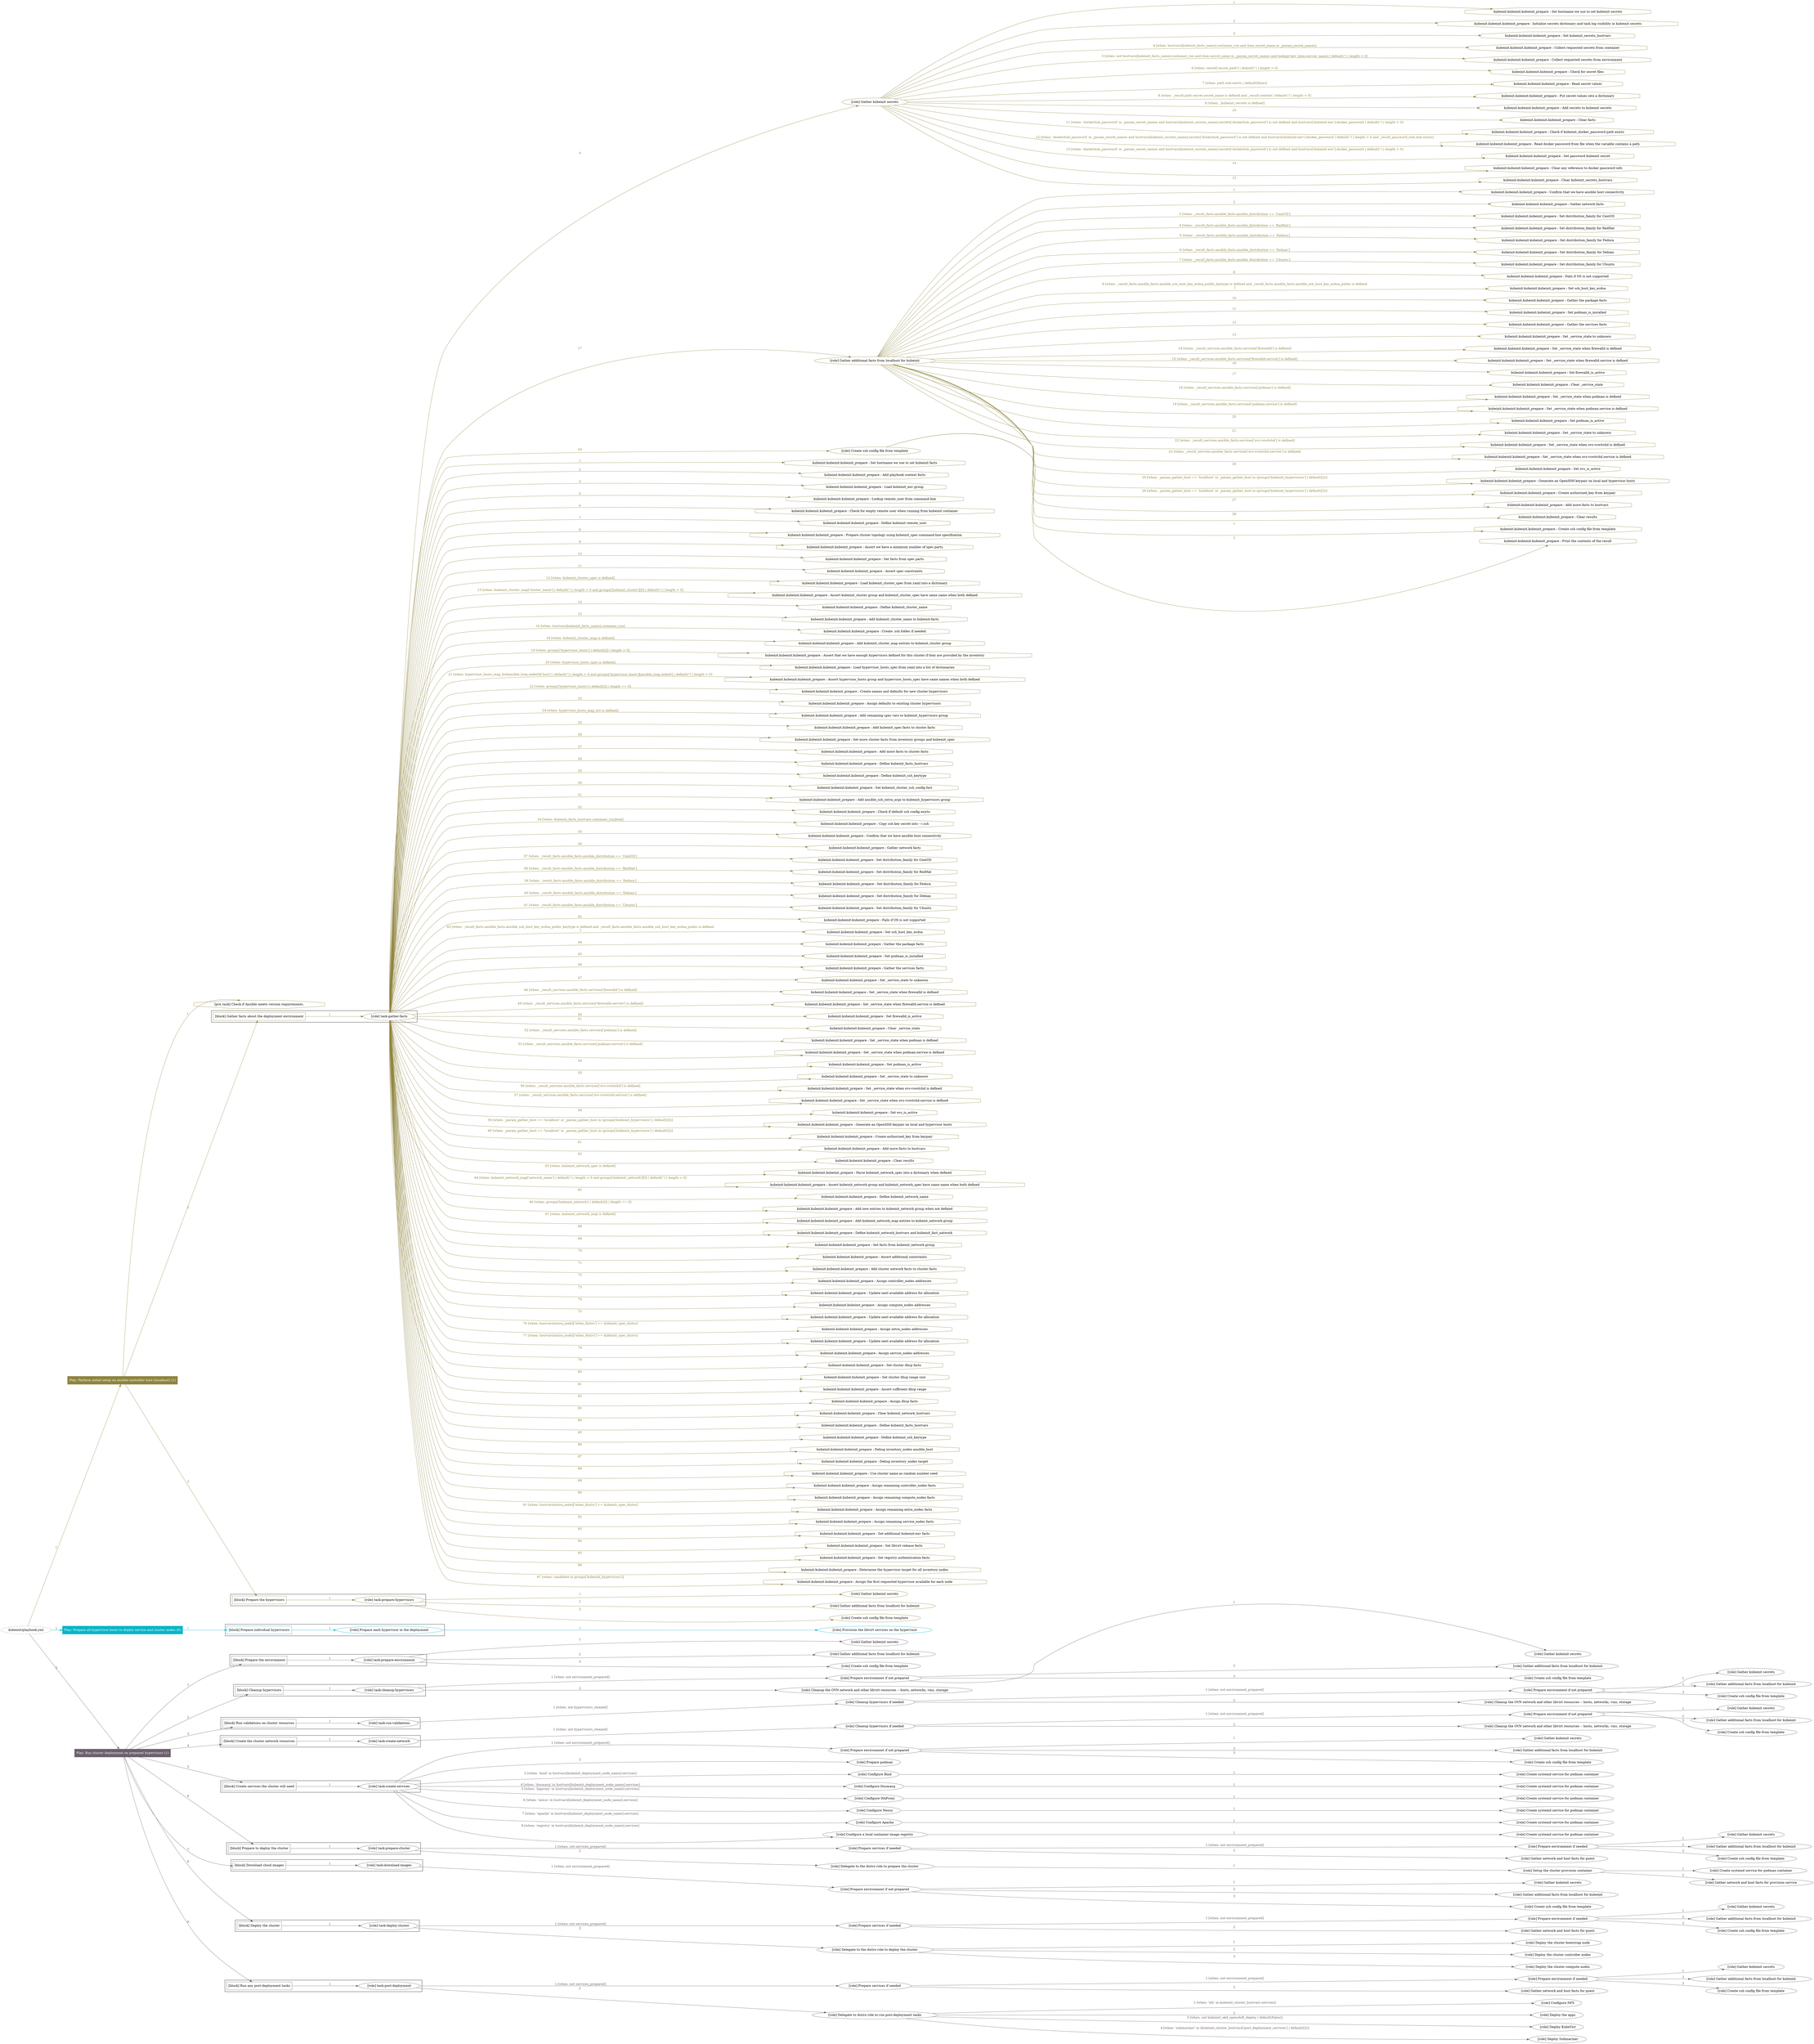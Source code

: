digraph {
	graph [concentrate=true ordering=in rankdir=LR ratio=fill]
	edge [esep=5 sep=10]
	"kubeinit/playbook.yml" [URL="/home/runner/work/kubeinit/kubeinit/kubeinit/playbook.yml" id=playbook_6c236ce3 style=dotted]
	play_2f16c2f5 [label="Play: Perform initial setup on ansible-controller host (localhost) (1)" URL="/home/runner/work/kubeinit/kubeinit/kubeinit/playbook.yml" color="#8e843e" fontcolor="#ffffff" id=play_2f16c2f5 shape=box style=filled tooltip=localhost]
	"kubeinit/playbook.yml" -> play_2f16c2f5 [label="1 " color="#8e843e" fontcolor="#8e843e" id=edge_673252a4 labeltooltip="1 " tooltip="1 "]
	subgraph "Gather kubeinit secrets" {
		role_b571bcbb [label="[role] Gather kubeinit secrets" URL="/home/runner/.ansible/collections/ansible_collections/kubeinit/kubeinit/roles/kubeinit_prepare/tasks/gather_kubeinit_facts.yml" color="#8e843e" id=role_b571bcbb tooltip="Gather kubeinit secrets"]
		task_b4f5c04b [label="kubeinit.kubeinit.kubeinit_prepare : Set hostname we use to set kubeinit secrets" URL="/home/runner/.ansible/collections/ansible_collections/kubeinit/kubeinit/roles/kubeinit_prepare/tasks/gather_kubeinit_secrets.yml" color="#8e843e" id=task_b4f5c04b shape=octagon tooltip="kubeinit.kubeinit.kubeinit_prepare : Set hostname we use to set kubeinit secrets"]
		role_b571bcbb -> task_b4f5c04b [label="1 " color="#8e843e" fontcolor="#8e843e" id=edge_f598e80b labeltooltip="1 " tooltip="1 "]
		task_0e1c8223 [label="kubeinit.kubeinit.kubeinit_prepare : Initialize secrets dictionary and task log visibility in kubeinit secrets" URL="/home/runner/.ansible/collections/ansible_collections/kubeinit/kubeinit/roles/kubeinit_prepare/tasks/gather_kubeinit_secrets.yml" color="#8e843e" id=task_0e1c8223 shape=octagon tooltip="kubeinit.kubeinit.kubeinit_prepare : Initialize secrets dictionary and task log visibility in kubeinit secrets"]
		role_b571bcbb -> task_0e1c8223 [label="2 " color="#8e843e" fontcolor="#8e843e" id=edge_aa66e41b labeltooltip="2 " tooltip="2 "]
		task_240ce1ac [label="kubeinit.kubeinit.kubeinit_prepare : Set kubeinit_secrets_hostvars" URL="/home/runner/.ansible/collections/ansible_collections/kubeinit/kubeinit/roles/kubeinit_prepare/tasks/gather_kubeinit_secrets.yml" color="#8e843e" id=task_240ce1ac shape=octagon tooltip="kubeinit.kubeinit.kubeinit_prepare : Set kubeinit_secrets_hostvars"]
		role_b571bcbb -> task_240ce1ac [label="3 " color="#8e843e" fontcolor="#8e843e" id=edge_b976e557 labeltooltip="3 " tooltip="3 "]
		task_be6efe3e [label="kubeinit.kubeinit.kubeinit_prepare : Collect requested secrets from container" URL="/home/runner/.ansible/collections/ansible_collections/kubeinit/kubeinit/roles/kubeinit_prepare/tasks/gather_kubeinit_secrets.yml" color="#8e843e" id=task_be6efe3e shape=octagon tooltip="kubeinit.kubeinit.kubeinit_prepare : Collect requested secrets from container"]
		role_b571bcbb -> task_be6efe3e [label="4 [when: hostvars[kubeinit_facts_name].container_run and item.secret_name in _param_secret_names]" color="#8e843e" fontcolor="#8e843e" id=edge_fb7f03ea labeltooltip="4 [when: hostvars[kubeinit_facts_name].container_run and item.secret_name in _param_secret_names]" tooltip="4 [when: hostvars[kubeinit_facts_name].container_run and item.secret_name in _param_secret_names]"]
		task_1310e2c1 [label="kubeinit.kubeinit.kubeinit_prepare : Collect requested secrets from environment" URL="/home/runner/.ansible/collections/ansible_collections/kubeinit/kubeinit/roles/kubeinit_prepare/tasks/gather_kubeinit_secrets.yml" color="#8e843e" id=task_1310e2c1 shape=octagon tooltip="kubeinit.kubeinit.kubeinit_prepare : Collect requested secrets from environment"]
		role_b571bcbb -> task_1310e2c1 [label="5 [when: not hostvars[kubeinit_facts_name].container_run and item.secret_name in _param_secret_names and lookup('env',item.envvar_name) | default('') | length > 0]" color="#8e843e" fontcolor="#8e843e" id=edge_8117181c labeltooltip="5 [when: not hostvars[kubeinit_facts_name].container_run and item.secret_name in _param_secret_names and lookup('env',item.envvar_name) | default('') | length > 0]" tooltip="5 [when: not hostvars[kubeinit_facts_name].container_run and item.secret_name in _param_secret_names and lookup('env',item.envvar_name) | default('') | length > 0]"]
		task_2c04a7d5 [label="kubeinit.kubeinit.kubeinit_prepare : Check for secret files" URL="/home/runner/.ansible/collections/ansible_collections/kubeinit/kubeinit/roles/kubeinit_prepare/tasks/gather_kubeinit_secrets.yml" color="#8e843e" id=task_2c04a7d5 shape=octagon tooltip="kubeinit.kubeinit.kubeinit_prepare : Check for secret files"]
		role_b571bcbb -> task_2c04a7d5 [label="6 [when: secret['secret_path'] | default('') | length > 0]" color="#8e843e" fontcolor="#8e843e" id=edge_b0e85708 labeltooltip="6 [when: secret['secret_path'] | default('') | length > 0]" tooltip="6 [when: secret['secret_path'] | default('') | length > 0]"]
		task_d1a35d24 [label="kubeinit.kubeinit.kubeinit_prepare : Read secret values" URL="/home/runner/.ansible/collections/ansible_collections/kubeinit/kubeinit/roles/kubeinit_prepare/tasks/gather_kubeinit_secrets.yml" color="#8e843e" id=task_d1a35d24 shape=octagon tooltip="kubeinit.kubeinit.kubeinit_prepare : Read secret values"]
		role_b571bcbb -> task_d1a35d24 [label="7 [when: path.stat.exists | default(false)]" color="#8e843e" fontcolor="#8e843e" id=edge_34113a0f labeltooltip="7 [when: path.stat.exists | default(false)]" tooltip="7 [when: path.stat.exists | default(false)]"]
		task_ecc25317 [label="kubeinit.kubeinit.kubeinit_prepare : Put secret values into a dictionary" URL="/home/runner/.ansible/collections/ansible_collections/kubeinit/kubeinit/roles/kubeinit_prepare/tasks/gather_kubeinit_secrets.yml" color="#8e843e" id=task_ecc25317 shape=octagon tooltip="kubeinit.kubeinit.kubeinit_prepare : Put secret values into a dictionary"]
		role_b571bcbb -> task_ecc25317 [label="8 [when: _result.path.secret.secret_name is defined and _result.content | default('') | length > 0]" color="#8e843e" fontcolor="#8e843e" id=edge_05a5b644 labeltooltip="8 [when: _result.path.secret.secret_name is defined and _result.content | default('') | length > 0]" tooltip="8 [when: _result.path.secret.secret_name is defined and _result.content | default('') | length > 0]"]
		task_9d6787d8 [label="kubeinit.kubeinit.kubeinit_prepare : Add secrets to kubeinit secrets" URL="/home/runner/.ansible/collections/ansible_collections/kubeinit/kubeinit/roles/kubeinit_prepare/tasks/gather_kubeinit_secrets.yml" color="#8e843e" id=task_9d6787d8 shape=octagon tooltip="kubeinit.kubeinit.kubeinit_prepare : Add secrets to kubeinit secrets"]
		role_b571bcbb -> task_9d6787d8 [label="9 [when: _kubeinit_secrets is defined]" color="#8e843e" fontcolor="#8e843e" id=edge_78537cee labeltooltip="9 [when: _kubeinit_secrets is defined]" tooltip="9 [when: _kubeinit_secrets is defined]"]
		task_8fb629d6 [label="kubeinit.kubeinit.kubeinit_prepare : Clear facts" URL="/home/runner/.ansible/collections/ansible_collections/kubeinit/kubeinit/roles/kubeinit_prepare/tasks/gather_kubeinit_secrets.yml" color="#8e843e" id=task_8fb629d6 shape=octagon tooltip="kubeinit.kubeinit.kubeinit_prepare : Clear facts"]
		role_b571bcbb -> task_8fb629d6 [label="10 " color="#8e843e" fontcolor="#8e843e" id=edge_888b0a9c labeltooltip="10 " tooltip="10 "]
		task_d75993ab [label="kubeinit.kubeinit.kubeinit_prepare : Check if kubeinit_docker_password path exists" URL="/home/runner/.ansible/collections/ansible_collections/kubeinit/kubeinit/roles/kubeinit_prepare/tasks/gather_kubeinit_secrets.yml" color="#8e843e" id=task_d75993ab shape=octagon tooltip="kubeinit.kubeinit.kubeinit_prepare : Check if kubeinit_docker_password path exists"]
		role_b571bcbb -> task_d75993ab [label="11 [when: 'dockerhub_password' in _param_secret_names and hostvars[kubeinit_secrets_name].secrets['dockerhub_password'] is not defined and hostvars['kubeinit-env'].docker_password | default('') | length > 0]" color="#8e843e" fontcolor="#8e843e" id=edge_ab9a0240 labeltooltip="11 [when: 'dockerhub_password' in _param_secret_names and hostvars[kubeinit_secrets_name].secrets['dockerhub_password'] is not defined and hostvars['kubeinit-env'].docker_password | default('') | length > 0]" tooltip="11 [when: 'dockerhub_password' in _param_secret_names and hostvars[kubeinit_secrets_name].secrets['dockerhub_password'] is not defined and hostvars['kubeinit-env'].docker_password | default('') | length > 0]"]
		task_677fad90 [label="kubeinit.kubeinit.kubeinit_prepare : Read docker password from file when the variable contains a path" URL="/home/runner/.ansible/collections/ansible_collections/kubeinit/kubeinit/roles/kubeinit_prepare/tasks/gather_kubeinit_secrets.yml" color="#8e843e" id=task_677fad90 shape=octagon tooltip="kubeinit.kubeinit.kubeinit_prepare : Read docker password from file when the variable contains a path"]
		role_b571bcbb -> task_677fad90 [label="12 [when: 'dockerhub_password' in _param_secret_names and hostvars[kubeinit_secrets_name].secrets['dockerhub_password'] is not defined and hostvars['kubeinit-env'].docker_password | default('') | length > 0 and _result_password_stat.stat.exists]" color="#8e843e" fontcolor="#8e843e" id=edge_93396585 labeltooltip="12 [when: 'dockerhub_password' in _param_secret_names and hostvars[kubeinit_secrets_name].secrets['dockerhub_password'] is not defined and hostvars['kubeinit-env'].docker_password | default('') | length > 0 and _result_password_stat.stat.exists]" tooltip="12 [when: 'dockerhub_password' in _param_secret_names and hostvars[kubeinit_secrets_name].secrets['dockerhub_password'] is not defined and hostvars['kubeinit-env'].docker_password | default('') | length > 0 and _result_password_stat.stat.exists]"]
		task_e5ab9a64 [label="kubeinit.kubeinit.kubeinit_prepare : Set password kubeinit secret" URL="/home/runner/.ansible/collections/ansible_collections/kubeinit/kubeinit/roles/kubeinit_prepare/tasks/gather_kubeinit_secrets.yml" color="#8e843e" id=task_e5ab9a64 shape=octagon tooltip="kubeinit.kubeinit.kubeinit_prepare : Set password kubeinit secret"]
		role_b571bcbb -> task_e5ab9a64 [label="13 [when: 'dockerhub_password' in _param_secret_names and hostvars[kubeinit_secrets_name].secrets['dockerhub_password'] is not defined and hostvars['kubeinit-env'].docker_password | default('') | length > 0]" color="#8e843e" fontcolor="#8e843e" id=edge_3057105d labeltooltip="13 [when: 'dockerhub_password' in _param_secret_names and hostvars[kubeinit_secrets_name].secrets['dockerhub_password'] is not defined and hostvars['kubeinit-env'].docker_password | default('') | length > 0]" tooltip="13 [when: 'dockerhub_password' in _param_secret_names and hostvars[kubeinit_secrets_name].secrets['dockerhub_password'] is not defined and hostvars['kubeinit-env'].docker_password | default('') | length > 0]"]
		task_901717d6 [label="kubeinit.kubeinit.kubeinit_prepare : Clear any reference to docker password info" URL="/home/runner/.ansible/collections/ansible_collections/kubeinit/kubeinit/roles/kubeinit_prepare/tasks/gather_kubeinit_secrets.yml" color="#8e843e" id=task_901717d6 shape=octagon tooltip="kubeinit.kubeinit.kubeinit_prepare : Clear any reference to docker password info"]
		role_b571bcbb -> task_901717d6 [label="14 " color="#8e843e" fontcolor="#8e843e" id=edge_6dda6b93 labeltooltip="14 " tooltip="14 "]
		task_c84fde4e [label="kubeinit.kubeinit.kubeinit_prepare : Clear kubeinit_secrets_hostvars" URL="/home/runner/.ansible/collections/ansible_collections/kubeinit/kubeinit/roles/kubeinit_prepare/tasks/gather_kubeinit_secrets.yml" color="#8e843e" id=task_c84fde4e shape=octagon tooltip="kubeinit.kubeinit.kubeinit_prepare : Clear kubeinit_secrets_hostvars"]
		role_b571bcbb -> task_c84fde4e [label="15 " color="#8e843e" fontcolor="#8e843e" id=edge_0eacb7af labeltooltip="15 " tooltip="15 "]
	}
	subgraph "Gather additional facts from localhost for kubeinit" {
		role_56c7fba3 [label="[role] Gather additional facts from localhost for kubeinit" URL="/home/runner/.ansible/collections/ansible_collections/kubeinit/kubeinit/roles/kubeinit_prepare/tasks/gather_kubeinit_facts.yml" color="#8e843e" id=role_56c7fba3 tooltip="Gather additional facts from localhost for kubeinit"]
		task_4dd7197a [label="kubeinit.kubeinit.kubeinit_prepare : Confirm that we have ansible host connectivity" URL="/home/runner/.ansible/collections/ansible_collections/kubeinit/kubeinit/roles/kubeinit_prepare/tasks/gather_host_facts.yml" color="#8e843e" id=task_4dd7197a shape=octagon tooltip="kubeinit.kubeinit.kubeinit_prepare : Confirm that we have ansible host connectivity"]
		role_56c7fba3 -> task_4dd7197a [label="1 " color="#8e843e" fontcolor="#8e843e" id=edge_26634cb1 labeltooltip="1 " tooltip="1 "]
		task_26863f41 [label="kubeinit.kubeinit.kubeinit_prepare : Gather network facts" URL="/home/runner/.ansible/collections/ansible_collections/kubeinit/kubeinit/roles/kubeinit_prepare/tasks/gather_host_facts.yml" color="#8e843e" id=task_26863f41 shape=octagon tooltip="kubeinit.kubeinit.kubeinit_prepare : Gather network facts"]
		role_56c7fba3 -> task_26863f41 [label="2 " color="#8e843e" fontcolor="#8e843e" id=edge_4ed79860 labeltooltip="2 " tooltip="2 "]
		task_0d405d8b [label="kubeinit.kubeinit.kubeinit_prepare : Set distribution_family for CentOS" URL="/home/runner/.ansible/collections/ansible_collections/kubeinit/kubeinit/roles/kubeinit_prepare/tasks/gather_host_facts.yml" color="#8e843e" id=task_0d405d8b shape=octagon tooltip="kubeinit.kubeinit.kubeinit_prepare : Set distribution_family for CentOS"]
		role_56c7fba3 -> task_0d405d8b [label="3 [when: _result_facts.ansible_facts.ansible_distribution == 'CentOS']" color="#8e843e" fontcolor="#8e843e" id=edge_1ba6b710 labeltooltip="3 [when: _result_facts.ansible_facts.ansible_distribution == 'CentOS']" tooltip="3 [when: _result_facts.ansible_facts.ansible_distribution == 'CentOS']"]
		task_de1a7c60 [label="kubeinit.kubeinit.kubeinit_prepare : Set distribution_family for RedHat" URL="/home/runner/.ansible/collections/ansible_collections/kubeinit/kubeinit/roles/kubeinit_prepare/tasks/gather_host_facts.yml" color="#8e843e" id=task_de1a7c60 shape=octagon tooltip="kubeinit.kubeinit.kubeinit_prepare : Set distribution_family for RedHat"]
		role_56c7fba3 -> task_de1a7c60 [label="4 [when: _result_facts.ansible_facts.ansible_distribution == 'RedHat']" color="#8e843e" fontcolor="#8e843e" id=edge_09a34ac7 labeltooltip="4 [when: _result_facts.ansible_facts.ansible_distribution == 'RedHat']" tooltip="4 [when: _result_facts.ansible_facts.ansible_distribution == 'RedHat']"]
		task_aa1142b4 [label="kubeinit.kubeinit.kubeinit_prepare : Set distribution_family for Fedora" URL="/home/runner/.ansible/collections/ansible_collections/kubeinit/kubeinit/roles/kubeinit_prepare/tasks/gather_host_facts.yml" color="#8e843e" id=task_aa1142b4 shape=octagon tooltip="kubeinit.kubeinit.kubeinit_prepare : Set distribution_family for Fedora"]
		role_56c7fba3 -> task_aa1142b4 [label="5 [when: _result_facts.ansible_facts.ansible_distribution == 'Fedora']" color="#8e843e" fontcolor="#8e843e" id=edge_93349f84 labeltooltip="5 [when: _result_facts.ansible_facts.ansible_distribution == 'Fedora']" tooltip="5 [when: _result_facts.ansible_facts.ansible_distribution == 'Fedora']"]
		task_b1fb2480 [label="kubeinit.kubeinit.kubeinit_prepare : Set distribution_family for Debian" URL="/home/runner/.ansible/collections/ansible_collections/kubeinit/kubeinit/roles/kubeinit_prepare/tasks/gather_host_facts.yml" color="#8e843e" id=task_b1fb2480 shape=octagon tooltip="kubeinit.kubeinit.kubeinit_prepare : Set distribution_family for Debian"]
		role_56c7fba3 -> task_b1fb2480 [label="6 [when: _result_facts.ansible_facts.ansible_distribution == 'Debian']" color="#8e843e" fontcolor="#8e843e" id=edge_4fe49566 labeltooltip="6 [when: _result_facts.ansible_facts.ansible_distribution == 'Debian']" tooltip="6 [when: _result_facts.ansible_facts.ansible_distribution == 'Debian']"]
		task_1c4e1a96 [label="kubeinit.kubeinit.kubeinit_prepare : Set distribution_family for Ubuntu" URL="/home/runner/.ansible/collections/ansible_collections/kubeinit/kubeinit/roles/kubeinit_prepare/tasks/gather_host_facts.yml" color="#8e843e" id=task_1c4e1a96 shape=octagon tooltip="kubeinit.kubeinit.kubeinit_prepare : Set distribution_family for Ubuntu"]
		role_56c7fba3 -> task_1c4e1a96 [label="7 [when: _result_facts.ansible_facts.ansible_distribution == 'Ubuntu']" color="#8e843e" fontcolor="#8e843e" id=edge_7877ea98 labeltooltip="7 [when: _result_facts.ansible_facts.ansible_distribution == 'Ubuntu']" tooltip="7 [when: _result_facts.ansible_facts.ansible_distribution == 'Ubuntu']"]
		task_6e6e58d8 [label="kubeinit.kubeinit.kubeinit_prepare : Fails if OS is not supported" URL="/home/runner/.ansible/collections/ansible_collections/kubeinit/kubeinit/roles/kubeinit_prepare/tasks/gather_host_facts.yml" color="#8e843e" id=task_6e6e58d8 shape=octagon tooltip="kubeinit.kubeinit.kubeinit_prepare : Fails if OS is not supported"]
		role_56c7fba3 -> task_6e6e58d8 [label="8 " color="#8e843e" fontcolor="#8e843e" id=edge_eb7d93cf labeltooltip="8 " tooltip="8 "]
		task_44f97045 [label="kubeinit.kubeinit.kubeinit_prepare : Set ssh_host_key_ecdsa" URL="/home/runner/.ansible/collections/ansible_collections/kubeinit/kubeinit/roles/kubeinit_prepare/tasks/gather_host_facts.yml" color="#8e843e" id=task_44f97045 shape=octagon tooltip="kubeinit.kubeinit.kubeinit_prepare : Set ssh_host_key_ecdsa"]
		role_56c7fba3 -> task_44f97045 [label="9 [when: _result_facts.ansible_facts.ansible_ssh_host_key_ecdsa_public_keytype is defined and _result_facts.ansible_facts.ansible_ssh_host_key_ecdsa_public is defined
]" color="#8e843e" fontcolor="#8e843e" id=edge_ea2efa8a labeltooltip="9 [when: _result_facts.ansible_facts.ansible_ssh_host_key_ecdsa_public_keytype is defined and _result_facts.ansible_facts.ansible_ssh_host_key_ecdsa_public is defined
]" tooltip="9 [when: _result_facts.ansible_facts.ansible_ssh_host_key_ecdsa_public_keytype is defined and _result_facts.ansible_facts.ansible_ssh_host_key_ecdsa_public is defined
]"]
		task_d1e0defb [label="kubeinit.kubeinit.kubeinit_prepare : Gather the package facts" URL="/home/runner/.ansible/collections/ansible_collections/kubeinit/kubeinit/roles/kubeinit_prepare/tasks/gather_host_facts.yml" color="#8e843e" id=task_d1e0defb shape=octagon tooltip="kubeinit.kubeinit.kubeinit_prepare : Gather the package facts"]
		role_56c7fba3 -> task_d1e0defb [label="10 " color="#8e843e" fontcolor="#8e843e" id=edge_cc9a01c1 labeltooltip="10 " tooltip="10 "]
		task_9d497d04 [label="kubeinit.kubeinit.kubeinit_prepare : Set podman_is_installed" URL="/home/runner/.ansible/collections/ansible_collections/kubeinit/kubeinit/roles/kubeinit_prepare/tasks/gather_host_facts.yml" color="#8e843e" id=task_9d497d04 shape=octagon tooltip="kubeinit.kubeinit.kubeinit_prepare : Set podman_is_installed"]
		role_56c7fba3 -> task_9d497d04 [label="11 " color="#8e843e" fontcolor="#8e843e" id=edge_e81c9414 labeltooltip="11 " tooltip="11 "]
		task_b915c43f [label="kubeinit.kubeinit.kubeinit_prepare : Gather the services facts" URL="/home/runner/.ansible/collections/ansible_collections/kubeinit/kubeinit/roles/kubeinit_prepare/tasks/gather_host_facts.yml" color="#8e843e" id=task_b915c43f shape=octagon tooltip="kubeinit.kubeinit.kubeinit_prepare : Gather the services facts"]
		role_56c7fba3 -> task_b915c43f [label="12 " color="#8e843e" fontcolor="#8e843e" id=edge_2cf9b414 labeltooltip="12 " tooltip="12 "]
		task_8b7d4f28 [label="kubeinit.kubeinit.kubeinit_prepare : Set _service_state to unknown" URL="/home/runner/.ansible/collections/ansible_collections/kubeinit/kubeinit/roles/kubeinit_prepare/tasks/gather_host_facts.yml" color="#8e843e" id=task_8b7d4f28 shape=octagon tooltip="kubeinit.kubeinit.kubeinit_prepare : Set _service_state to unknown"]
		role_56c7fba3 -> task_8b7d4f28 [label="13 " color="#8e843e" fontcolor="#8e843e" id=edge_92a86b9e labeltooltip="13 " tooltip="13 "]
		task_185607ab [label="kubeinit.kubeinit.kubeinit_prepare : Set _service_state when firewalld is defined" URL="/home/runner/.ansible/collections/ansible_collections/kubeinit/kubeinit/roles/kubeinit_prepare/tasks/gather_host_facts.yml" color="#8e843e" id=task_185607ab shape=octagon tooltip="kubeinit.kubeinit.kubeinit_prepare : Set _service_state when firewalld is defined"]
		role_56c7fba3 -> task_185607ab [label="14 [when: _result_services.ansible_facts.services['firewalld'] is defined]" color="#8e843e" fontcolor="#8e843e" id=edge_34300c8e labeltooltip="14 [when: _result_services.ansible_facts.services['firewalld'] is defined]" tooltip="14 [when: _result_services.ansible_facts.services['firewalld'] is defined]"]
		task_844bb1f6 [label="kubeinit.kubeinit.kubeinit_prepare : Set _service_state when firewalld.service is defined" URL="/home/runner/.ansible/collections/ansible_collections/kubeinit/kubeinit/roles/kubeinit_prepare/tasks/gather_host_facts.yml" color="#8e843e" id=task_844bb1f6 shape=octagon tooltip="kubeinit.kubeinit.kubeinit_prepare : Set _service_state when firewalld.service is defined"]
		role_56c7fba3 -> task_844bb1f6 [label="15 [when: _result_services.ansible_facts.services['firewalld.service'] is defined]" color="#8e843e" fontcolor="#8e843e" id=edge_c0e8bed3 labeltooltip="15 [when: _result_services.ansible_facts.services['firewalld.service'] is defined]" tooltip="15 [when: _result_services.ansible_facts.services['firewalld.service'] is defined]"]
		task_eb10ae90 [label="kubeinit.kubeinit.kubeinit_prepare : Set firewalld_is_active" URL="/home/runner/.ansible/collections/ansible_collections/kubeinit/kubeinit/roles/kubeinit_prepare/tasks/gather_host_facts.yml" color="#8e843e" id=task_eb10ae90 shape=octagon tooltip="kubeinit.kubeinit.kubeinit_prepare : Set firewalld_is_active"]
		role_56c7fba3 -> task_eb10ae90 [label="16 " color="#8e843e" fontcolor="#8e843e" id=edge_10f3fa6a labeltooltip="16 " tooltip="16 "]
		task_72d665be [label="kubeinit.kubeinit.kubeinit_prepare : Clear _service_state" URL="/home/runner/.ansible/collections/ansible_collections/kubeinit/kubeinit/roles/kubeinit_prepare/tasks/gather_host_facts.yml" color="#8e843e" id=task_72d665be shape=octagon tooltip="kubeinit.kubeinit.kubeinit_prepare : Clear _service_state"]
		role_56c7fba3 -> task_72d665be [label="17 " color="#8e843e" fontcolor="#8e843e" id=edge_fc0542d5 labeltooltip="17 " tooltip="17 "]
		task_0f9a2e5a [label="kubeinit.kubeinit.kubeinit_prepare : Set _service_state when podman is defined" URL="/home/runner/.ansible/collections/ansible_collections/kubeinit/kubeinit/roles/kubeinit_prepare/tasks/gather_host_facts.yml" color="#8e843e" id=task_0f9a2e5a shape=octagon tooltip="kubeinit.kubeinit.kubeinit_prepare : Set _service_state when podman is defined"]
		role_56c7fba3 -> task_0f9a2e5a [label="18 [when: _result_services.ansible_facts.services['podman'] is defined]" color="#8e843e" fontcolor="#8e843e" id=edge_81d09d6b labeltooltip="18 [when: _result_services.ansible_facts.services['podman'] is defined]" tooltip="18 [when: _result_services.ansible_facts.services['podman'] is defined]"]
		task_3727b75c [label="kubeinit.kubeinit.kubeinit_prepare : Set _service_state when podman.service is defined" URL="/home/runner/.ansible/collections/ansible_collections/kubeinit/kubeinit/roles/kubeinit_prepare/tasks/gather_host_facts.yml" color="#8e843e" id=task_3727b75c shape=octagon tooltip="kubeinit.kubeinit.kubeinit_prepare : Set _service_state when podman.service is defined"]
		role_56c7fba3 -> task_3727b75c [label="19 [when: _result_services.ansible_facts.services['podman.service'] is defined]" color="#8e843e" fontcolor="#8e843e" id=edge_17c4c4a3 labeltooltip="19 [when: _result_services.ansible_facts.services['podman.service'] is defined]" tooltip="19 [when: _result_services.ansible_facts.services['podman.service'] is defined]"]
		task_a86e7501 [label="kubeinit.kubeinit.kubeinit_prepare : Set podman_is_active" URL="/home/runner/.ansible/collections/ansible_collections/kubeinit/kubeinit/roles/kubeinit_prepare/tasks/gather_host_facts.yml" color="#8e843e" id=task_a86e7501 shape=octagon tooltip="kubeinit.kubeinit.kubeinit_prepare : Set podman_is_active"]
		role_56c7fba3 -> task_a86e7501 [label="20 " color="#8e843e" fontcolor="#8e843e" id=edge_02acd7d7 labeltooltip="20 " tooltip="20 "]
		task_c2ff9bb8 [label="kubeinit.kubeinit.kubeinit_prepare : Set _service_state to unknown" URL="/home/runner/.ansible/collections/ansible_collections/kubeinit/kubeinit/roles/kubeinit_prepare/tasks/gather_host_facts.yml" color="#8e843e" id=task_c2ff9bb8 shape=octagon tooltip="kubeinit.kubeinit.kubeinit_prepare : Set _service_state to unknown"]
		role_56c7fba3 -> task_c2ff9bb8 [label="21 " color="#8e843e" fontcolor="#8e843e" id=edge_480a0c38 labeltooltip="21 " tooltip="21 "]
		task_a7917046 [label="kubeinit.kubeinit.kubeinit_prepare : Set _service_state when ovs-vswitchd is defined" URL="/home/runner/.ansible/collections/ansible_collections/kubeinit/kubeinit/roles/kubeinit_prepare/tasks/gather_host_facts.yml" color="#8e843e" id=task_a7917046 shape=octagon tooltip="kubeinit.kubeinit.kubeinit_prepare : Set _service_state when ovs-vswitchd is defined"]
		role_56c7fba3 -> task_a7917046 [label="22 [when: _result_services.ansible_facts.services['ovs-vswitchd'] is defined]" color="#8e843e" fontcolor="#8e843e" id=edge_ae658b55 labeltooltip="22 [when: _result_services.ansible_facts.services['ovs-vswitchd'] is defined]" tooltip="22 [when: _result_services.ansible_facts.services['ovs-vswitchd'] is defined]"]
		task_be7023c6 [label="kubeinit.kubeinit.kubeinit_prepare : Set _service_state when ovs-vswitchd.service is defined" URL="/home/runner/.ansible/collections/ansible_collections/kubeinit/kubeinit/roles/kubeinit_prepare/tasks/gather_host_facts.yml" color="#8e843e" id=task_be7023c6 shape=octagon tooltip="kubeinit.kubeinit.kubeinit_prepare : Set _service_state when ovs-vswitchd.service is defined"]
		role_56c7fba3 -> task_be7023c6 [label="23 [when: _result_services.ansible_facts.services['ovs-vswitchd.service'] is defined]" color="#8e843e" fontcolor="#8e843e" id=edge_22ed952e labeltooltip="23 [when: _result_services.ansible_facts.services['ovs-vswitchd.service'] is defined]" tooltip="23 [when: _result_services.ansible_facts.services['ovs-vswitchd.service'] is defined]"]
		task_c5175c82 [label="kubeinit.kubeinit.kubeinit_prepare : Set ovs_is_active" URL="/home/runner/.ansible/collections/ansible_collections/kubeinit/kubeinit/roles/kubeinit_prepare/tasks/gather_host_facts.yml" color="#8e843e" id=task_c5175c82 shape=octagon tooltip="kubeinit.kubeinit.kubeinit_prepare : Set ovs_is_active"]
		role_56c7fba3 -> task_c5175c82 [label="24 " color="#8e843e" fontcolor="#8e843e" id=edge_baf1a542 labeltooltip="24 " tooltip="24 "]
		task_c9e3b3ad [label="kubeinit.kubeinit.kubeinit_prepare : Generate an OpenSSH keypair on local and hypervisor hosts" URL="/home/runner/.ansible/collections/ansible_collections/kubeinit/kubeinit/roles/kubeinit_prepare/tasks/gather_host_facts.yml" color="#8e843e" id=task_c9e3b3ad shape=octagon tooltip="kubeinit.kubeinit.kubeinit_prepare : Generate an OpenSSH keypair on local and hypervisor hosts"]
		role_56c7fba3 -> task_c9e3b3ad [label="25 [when: _param_gather_host == 'localhost' or _param_gather_host in (groups['kubeinit_hypervisors'] | default([]))]" color="#8e843e" fontcolor="#8e843e" id=edge_2f136a98 labeltooltip="25 [when: _param_gather_host == 'localhost' or _param_gather_host in (groups['kubeinit_hypervisors'] | default([]))]" tooltip="25 [when: _param_gather_host == 'localhost' or _param_gather_host in (groups['kubeinit_hypervisors'] | default([]))]"]
		task_73cde8e0 [label="kubeinit.kubeinit.kubeinit_prepare : Create authorized_key from keypair" URL="/home/runner/.ansible/collections/ansible_collections/kubeinit/kubeinit/roles/kubeinit_prepare/tasks/gather_host_facts.yml" color="#8e843e" id=task_73cde8e0 shape=octagon tooltip="kubeinit.kubeinit.kubeinit_prepare : Create authorized_key from keypair"]
		role_56c7fba3 -> task_73cde8e0 [label="26 [when: _param_gather_host == 'localhost' or _param_gather_host in (groups['kubeinit_hypervisors'] | default([]))]" color="#8e843e" fontcolor="#8e843e" id=edge_9b69ea08 labeltooltip="26 [when: _param_gather_host == 'localhost' or _param_gather_host in (groups['kubeinit_hypervisors'] | default([]))]" tooltip="26 [when: _param_gather_host == 'localhost' or _param_gather_host in (groups['kubeinit_hypervisors'] | default([]))]"]
		task_b33bd6f4 [label="kubeinit.kubeinit.kubeinit_prepare : Add more facts to hostvars" URL="/home/runner/.ansible/collections/ansible_collections/kubeinit/kubeinit/roles/kubeinit_prepare/tasks/gather_host_facts.yml" color="#8e843e" id=task_b33bd6f4 shape=octagon tooltip="kubeinit.kubeinit.kubeinit_prepare : Add more facts to hostvars"]
		role_56c7fba3 -> task_b33bd6f4 [label="27 " color="#8e843e" fontcolor="#8e843e" id=edge_aa56e16a labeltooltip="27 " tooltip="27 "]
		task_25fc255c [label="kubeinit.kubeinit.kubeinit_prepare : Clear results" URL="/home/runner/.ansible/collections/ansible_collections/kubeinit/kubeinit/roles/kubeinit_prepare/tasks/gather_host_facts.yml" color="#8e843e" id=task_25fc255c shape=octagon tooltip="kubeinit.kubeinit.kubeinit_prepare : Clear results"]
		role_56c7fba3 -> task_25fc255c [label="28 " color="#8e843e" fontcolor="#8e843e" id=edge_269df77e labeltooltip="28 " tooltip="28 "]
	}
	subgraph "Create ssh config file from template" {
		role_4762dae9 [label="[role] Create ssh config file from template" URL="/home/runner/.ansible/collections/ansible_collections/kubeinit/kubeinit/roles/kubeinit_prepare/tasks/gather_kubeinit_facts.yml" color="#8e843e" id=role_4762dae9 tooltip="Create ssh config file from template"]
		task_df1b070a [label="kubeinit.kubeinit.kubeinit_prepare : Create ssh config file from template" URL="/home/runner/.ansible/collections/ansible_collections/kubeinit/kubeinit/roles/kubeinit_prepare/tasks/create_host_ssh_config.yml" color="#8e843e" id=task_df1b070a shape=octagon tooltip="kubeinit.kubeinit.kubeinit_prepare : Create ssh config file from template"]
		role_4762dae9 -> task_df1b070a [label="1 " color="#8e843e" fontcolor="#8e843e" id=edge_4715662a labeltooltip="1 " tooltip="1 "]
		task_e15f416b [label="kubeinit.kubeinit.kubeinit_prepare : Print the contents of the result" URL="/home/runner/.ansible/collections/ansible_collections/kubeinit/kubeinit/roles/kubeinit_prepare/tasks/create_host_ssh_config.yml" color="#8e843e" id=task_e15f416b shape=octagon tooltip="kubeinit.kubeinit.kubeinit_prepare : Print the contents of the result"]
		role_4762dae9 -> task_e15f416b [label="2 " color="#8e843e" fontcolor="#8e843e" id=edge_e308c500 labeltooltip="2 " tooltip="2 "]
	}
	subgraph "task-gather-facts" {
		role_3f2374d4 [label="[role] task-gather-facts" URL="/home/runner/work/kubeinit/kubeinit/kubeinit/playbook.yml" color="#8e843e" id=role_3f2374d4 tooltip="task-gather-facts"]
		task_4558c550 [label="kubeinit.kubeinit.kubeinit_prepare : Set hostname we use to set kubeinit facts" URL="/home/runner/.ansible/collections/ansible_collections/kubeinit/kubeinit/roles/kubeinit_prepare/tasks/gather_kubeinit_facts.yml" color="#8e843e" id=task_4558c550 shape=octagon tooltip="kubeinit.kubeinit.kubeinit_prepare : Set hostname we use to set kubeinit facts"]
		role_3f2374d4 -> task_4558c550 [label="1 " color="#8e843e" fontcolor="#8e843e" id=edge_9ed722e0 labeltooltip="1 " tooltip="1 "]
		task_efc38076 [label="kubeinit.kubeinit.kubeinit_prepare : Add playbook context facts" URL="/home/runner/.ansible/collections/ansible_collections/kubeinit/kubeinit/roles/kubeinit_prepare/tasks/gather_kubeinit_facts.yml" color="#8e843e" id=task_efc38076 shape=octagon tooltip="kubeinit.kubeinit.kubeinit_prepare : Add playbook context facts"]
		role_3f2374d4 -> task_efc38076 [label="2 " color="#8e843e" fontcolor="#8e843e" id=edge_9a6888d3 labeltooltip="2 " tooltip="2 "]
		task_eacabd8b [label="kubeinit.kubeinit.kubeinit_prepare : Load kubeinit_env group" URL="/home/runner/.ansible/collections/ansible_collections/kubeinit/kubeinit/roles/kubeinit_prepare/tasks/gather_kubeinit_facts.yml" color="#8e843e" id=task_eacabd8b shape=octagon tooltip="kubeinit.kubeinit.kubeinit_prepare : Load kubeinit_env group"]
		role_3f2374d4 -> task_eacabd8b [label="3 " color="#8e843e" fontcolor="#8e843e" id=edge_081411af labeltooltip="3 " tooltip="3 "]
		role_3f2374d4 -> role_b571bcbb [label="4 " color="#8e843e" fontcolor="#8e843e" id=edge_fd5e74b1 labeltooltip="4 " tooltip="4 "]
		task_4cb5f528 [label="kubeinit.kubeinit.kubeinit_prepare : Lookup remote_user from command-line" URL="/home/runner/.ansible/collections/ansible_collections/kubeinit/kubeinit/roles/kubeinit_prepare/tasks/gather_kubeinit_facts.yml" color="#8e843e" id=task_4cb5f528 shape=octagon tooltip="kubeinit.kubeinit.kubeinit_prepare : Lookup remote_user from command-line"]
		role_3f2374d4 -> task_4cb5f528 [label="5 " color="#8e843e" fontcolor="#8e843e" id=edge_fdc7506b labeltooltip="5 " tooltip="5 "]
		task_9c24ca4d [label="kubeinit.kubeinit.kubeinit_prepare : Check for empty remote user when running from kubeinit container" URL="/home/runner/.ansible/collections/ansible_collections/kubeinit/kubeinit/roles/kubeinit_prepare/tasks/gather_kubeinit_facts.yml" color="#8e843e" id=task_9c24ca4d shape=octagon tooltip="kubeinit.kubeinit.kubeinit_prepare : Check for empty remote user when running from kubeinit container"]
		role_3f2374d4 -> task_9c24ca4d [label="6 " color="#8e843e" fontcolor="#8e843e" id=edge_04427c7b labeltooltip="6 " tooltip="6 "]
		task_4b1cf261 [label="kubeinit.kubeinit.kubeinit_prepare : Define kubeinit remote_user" URL="/home/runner/.ansible/collections/ansible_collections/kubeinit/kubeinit/roles/kubeinit_prepare/tasks/gather_kubeinit_facts.yml" color="#8e843e" id=task_4b1cf261 shape=octagon tooltip="kubeinit.kubeinit.kubeinit_prepare : Define kubeinit remote_user"]
		role_3f2374d4 -> task_4b1cf261 [label="7 " color="#8e843e" fontcolor="#8e843e" id=edge_e790ff9d labeltooltip="7 " tooltip="7 "]
		task_66ebec0b [label="kubeinit.kubeinit.kubeinit_prepare : Prepare cluster topology using kubeinit_spec command-line specification" URL="/home/runner/.ansible/collections/ansible_collections/kubeinit/kubeinit/roles/kubeinit_prepare/tasks/gather_kubeinit_facts.yml" color="#8e843e" id=task_66ebec0b shape=octagon tooltip="kubeinit.kubeinit.kubeinit_prepare : Prepare cluster topology using kubeinit_spec command-line specification"]
		role_3f2374d4 -> task_66ebec0b [label="8 " color="#8e843e" fontcolor="#8e843e" id=edge_132c2f18 labeltooltip="8 " tooltip="8 "]
		task_4630fdc3 [label="kubeinit.kubeinit.kubeinit_prepare : Assert we have a minimum number of spec parts" URL="/home/runner/.ansible/collections/ansible_collections/kubeinit/kubeinit/roles/kubeinit_prepare/tasks/gather_kubeinit_facts.yml" color="#8e843e" id=task_4630fdc3 shape=octagon tooltip="kubeinit.kubeinit.kubeinit_prepare : Assert we have a minimum number of spec parts"]
		role_3f2374d4 -> task_4630fdc3 [label="9 " color="#8e843e" fontcolor="#8e843e" id=edge_045ab297 labeltooltip="9 " tooltip="9 "]
		task_34d8821a [label="kubeinit.kubeinit.kubeinit_prepare : Set facts from spec parts" URL="/home/runner/.ansible/collections/ansible_collections/kubeinit/kubeinit/roles/kubeinit_prepare/tasks/gather_kubeinit_facts.yml" color="#8e843e" id=task_34d8821a shape=octagon tooltip="kubeinit.kubeinit.kubeinit_prepare : Set facts from spec parts"]
		role_3f2374d4 -> task_34d8821a [label="10 " color="#8e843e" fontcolor="#8e843e" id=edge_428209a4 labeltooltip="10 " tooltip="10 "]
		task_44595e1c [label="kubeinit.kubeinit.kubeinit_prepare : Assert spec constraints" URL="/home/runner/.ansible/collections/ansible_collections/kubeinit/kubeinit/roles/kubeinit_prepare/tasks/gather_kubeinit_facts.yml" color="#8e843e" id=task_44595e1c shape=octagon tooltip="kubeinit.kubeinit.kubeinit_prepare : Assert spec constraints"]
		role_3f2374d4 -> task_44595e1c [label="11 " color="#8e843e" fontcolor="#8e843e" id=edge_398d97c8 labeltooltip="11 " tooltip="11 "]
		task_0c40a6e8 [label="kubeinit.kubeinit.kubeinit_prepare : Load kubeinit_cluster_spec from yaml into a dictionary" URL="/home/runner/.ansible/collections/ansible_collections/kubeinit/kubeinit/roles/kubeinit_prepare/tasks/gather_kubeinit_facts.yml" color="#8e843e" id=task_0c40a6e8 shape=octagon tooltip="kubeinit.kubeinit.kubeinit_prepare : Load kubeinit_cluster_spec from yaml into a dictionary"]
		role_3f2374d4 -> task_0c40a6e8 [label="12 [when: kubeinit_cluster_spec is defined]" color="#8e843e" fontcolor="#8e843e" id=edge_139a8723 labeltooltip="12 [when: kubeinit_cluster_spec is defined]" tooltip="12 [when: kubeinit_cluster_spec is defined]"]
		task_96c27ae8 [label="kubeinit.kubeinit.kubeinit_prepare : Assert kubeinit_cluster group and kubeinit_cluster_spec have same name when both defined" URL="/home/runner/.ansible/collections/ansible_collections/kubeinit/kubeinit/roles/kubeinit_prepare/tasks/gather_kubeinit_facts.yml" color="#8e843e" id=task_96c27ae8 shape=octagon tooltip="kubeinit.kubeinit.kubeinit_prepare : Assert kubeinit_cluster group and kubeinit_cluster_spec have same name when both defined"]
		role_3f2374d4 -> task_96c27ae8 [label="13 [when: kubeinit_cluster_map['cluster_name'] | default('') | length > 0 and groups['kubeinit_cluster'][0] | default('') | length > 0]" color="#8e843e" fontcolor="#8e843e" id=edge_7466d0cb labeltooltip="13 [when: kubeinit_cluster_map['cluster_name'] | default('') | length > 0 and groups['kubeinit_cluster'][0] | default('') | length > 0]" tooltip="13 [when: kubeinit_cluster_map['cluster_name'] | default('') | length > 0 and groups['kubeinit_cluster'][0] | default('') | length > 0]"]
		task_7931d10c [label="kubeinit.kubeinit.kubeinit_prepare : Define kubeinit_cluster_name" URL="/home/runner/.ansible/collections/ansible_collections/kubeinit/kubeinit/roles/kubeinit_prepare/tasks/gather_kubeinit_facts.yml" color="#8e843e" id=task_7931d10c shape=octagon tooltip="kubeinit.kubeinit.kubeinit_prepare : Define kubeinit_cluster_name"]
		role_3f2374d4 -> task_7931d10c [label="14 " color="#8e843e" fontcolor="#8e843e" id=edge_c213112f labeltooltip="14 " tooltip="14 "]
		task_b97a0381 [label="kubeinit.kubeinit.kubeinit_prepare : Add kubeinit_cluster_name to kubeinit-facts" URL="/home/runner/.ansible/collections/ansible_collections/kubeinit/kubeinit/roles/kubeinit_prepare/tasks/gather_kubeinit_facts.yml" color="#8e843e" id=task_b97a0381 shape=octagon tooltip="kubeinit.kubeinit.kubeinit_prepare : Add kubeinit_cluster_name to kubeinit-facts"]
		role_3f2374d4 -> task_b97a0381 [label="15 " color="#8e843e" fontcolor="#8e843e" id=edge_c075e76a labeltooltip="15 " tooltip="15 "]
		task_e3ba95fc [label="kubeinit.kubeinit.kubeinit_prepare : Create .ssh folder if needed" URL="/home/runner/.ansible/collections/ansible_collections/kubeinit/kubeinit/roles/kubeinit_prepare/tasks/gather_kubeinit_facts.yml" color="#8e843e" id=task_e3ba95fc shape=octagon tooltip="kubeinit.kubeinit.kubeinit_prepare : Create .ssh folder if needed"]
		role_3f2374d4 -> task_e3ba95fc [label="16 [when: hostvars[kubeinit_facts_name].container_run]" color="#8e843e" fontcolor="#8e843e" id=edge_3b0ae4b7 labeltooltip="16 [when: hostvars[kubeinit_facts_name].container_run]" tooltip="16 [when: hostvars[kubeinit_facts_name].container_run]"]
		role_3f2374d4 -> role_56c7fba3 [label="17 " color="#8e843e" fontcolor="#8e843e" id=edge_d12f0f49 labeltooltip="17 " tooltip="17 "]
		task_56a355e8 [label="kubeinit.kubeinit.kubeinit_prepare : Add kubeinit_cluster_map entries to kubeinit_cluster group" URL="/home/runner/.ansible/collections/ansible_collections/kubeinit/kubeinit/roles/kubeinit_prepare/tasks/gather_kubeinit_facts.yml" color="#8e843e" id=task_56a355e8 shape=octagon tooltip="kubeinit.kubeinit.kubeinit_prepare : Add kubeinit_cluster_map entries to kubeinit_cluster group"]
		role_3f2374d4 -> task_56a355e8 [label="18 [when: kubeinit_cluster_map is defined]" color="#8e843e" fontcolor="#8e843e" id=edge_b656919f labeltooltip="18 [when: kubeinit_cluster_map is defined]" tooltip="18 [when: kubeinit_cluster_map is defined]"]
		task_f0744698 [label="kubeinit.kubeinit.kubeinit_prepare : Assert that we have enough hypervisors defined for this cluster if they are provided by the inventory" URL="/home/runner/.ansible/collections/ansible_collections/kubeinit/kubeinit/roles/kubeinit_prepare/tasks/gather_kubeinit_facts.yml" color="#8e843e" id=task_f0744698 shape=octagon tooltip="kubeinit.kubeinit.kubeinit_prepare : Assert that we have enough hypervisors defined for this cluster if they are provided by the inventory"]
		role_3f2374d4 -> task_f0744698 [label="19 [when: groups['hypervisor_hosts'] | default([]) | length > 0]" color="#8e843e" fontcolor="#8e843e" id=edge_df061ddf labeltooltip="19 [when: groups['hypervisor_hosts'] | default([]) | length > 0]" tooltip="19 [when: groups['hypervisor_hosts'] | default([]) | length > 0]"]
		task_0a0169da [label="kubeinit.kubeinit.kubeinit_prepare : Load hypervisor_hosts_spec from yaml into a list of dictionaries" URL="/home/runner/.ansible/collections/ansible_collections/kubeinit/kubeinit/roles/kubeinit_prepare/tasks/gather_kubeinit_facts.yml" color="#8e843e" id=task_0a0169da shape=octagon tooltip="kubeinit.kubeinit.kubeinit_prepare : Load hypervisor_hosts_spec from yaml into a list of dictionaries"]
		role_3f2374d4 -> task_0a0169da [label="20 [when: hypervisor_hosts_spec is defined]" color="#8e843e" fontcolor="#8e843e" id=edge_fafe42f9 labeltooltip="20 [when: hypervisor_hosts_spec is defined]" tooltip="20 [when: hypervisor_hosts_spec is defined]"]
		task_5426446b [label="kubeinit.kubeinit.kubeinit_prepare : Assert hypervisor_hosts group and hypervisor_hosts_spec have same names when both defined" URL="/home/runner/.ansible/collections/ansible_collections/kubeinit/kubeinit/roles/kubeinit_prepare/tasks/gather_kubeinit_facts.yml" color="#8e843e" id=task_5426446b shape=octagon tooltip="kubeinit.kubeinit.kubeinit_prepare : Assert hypervisor_hosts group and hypervisor_hosts_spec have same names when both defined"]
		role_3f2374d4 -> task_5426446b [label="21 [when: hypervisor_hosts_map_list[ansible_loop.index0]['host'] | default('') | length > 0 and groups['hypervisor_hosts'][ansible_loop.index0] | default('') | length > 0]" color="#8e843e" fontcolor="#8e843e" id=edge_6a168280 labeltooltip="21 [when: hypervisor_hosts_map_list[ansible_loop.index0]['host'] | default('') | length > 0 and groups['hypervisor_hosts'][ansible_loop.index0] | default('') | length > 0]" tooltip="21 [when: hypervisor_hosts_map_list[ansible_loop.index0]['host'] | default('') | length > 0 and groups['hypervisor_hosts'][ansible_loop.index0] | default('') | length > 0]"]
		task_4b04801f [label="kubeinit.kubeinit.kubeinit_prepare : Create names and defaults for new cluster hypervisors" URL="/home/runner/.ansible/collections/ansible_collections/kubeinit/kubeinit/roles/kubeinit_prepare/tasks/gather_kubeinit_facts.yml" color="#8e843e" id=task_4b04801f shape=octagon tooltip="kubeinit.kubeinit.kubeinit_prepare : Create names and defaults for new cluster hypervisors"]
		role_3f2374d4 -> task_4b04801f [label="22 [when: groups['hypervisor_hosts'] | default([]) | length == 0]" color="#8e843e" fontcolor="#8e843e" id=edge_02387233 labeltooltip="22 [when: groups['hypervisor_hosts'] | default([]) | length == 0]" tooltip="22 [when: groups['hypervisor_hosts'] | default([]) | length == 0]"]
		task_29c609bb [label="kubeinit.kubeinit.kubeinit_prepare : Assign defaults to existing cluster hypervisors" URL="/home/runner/.ansible/collections/ansible_collections/kubeinit/kubeinit/roles/kubeinit_prepare/tasks/gather_kubeinit_facts.yml" color="#8e843e" id=task_29c609bb shape=octagon tooltip="kubeinit.kubeinit.kubeinit_prepare : Assign defaults to existing cluster hypervisors"]
		role_3f2374d4 -> task_29c609bb [label="23 " color="#8e843e" fontcolor="#8e843e" id=edge_096a48d0 labeltooltip="23 " tooltip="23 "]
		task_dad8f249 [label="kubeinit.kubeinit.kubeinit_prepare : Add remaining spec vars to kubeinit_hypervisors group" URL="/home/runner/.ansible/collections/ansible_collections/kubeinit/kubeinit/roles/kubeinit_prepare/tasks/gather_kubeinit_facts.yml" color="#8e843e" id=task_dad8f249 shape=octagon tooltip="kubeinit.kubeinit.kubeinit_prepare : Add remaining spec vars to kubeinit_hypervisors group"]
		role_3f2374d4 -> task_dad8f249 [label="24 [when: hypervisor_hosts_map_list is defined]" color="#8e843e" fontcolor="#8e843e" id=edge_b22688d4 labeltooltip="24 [when: hypervisor_hosts_map_list is defined]" tooltip="24 [when: hypervisor_hosts_map_list is defined]"]
		task_dd3531f7 [label="kubeinit.kubeinit.kubeinit_prepare : Add kubeinit_spec facts to cluster facts" URL="/home/runner/.ansible/collections/ansible_collections/kubeinit/kubeinit/roles/kubeinit_prepare/tasks/gather_kubeinit_facts.yml" color="#8e843e" id=task_dd3531f7 shape=octagon tooltip="kubeinit.kubeinit.kubeinit_prepare : Add kubeinit_spec facts to cluster facts"]
		role_3f2374d4 -> task_dd3531f7 [label="25 " color="#8e843e" fontcolor="#8e843e" id=edge_8d425598 labeltooltip="25 " tooltip="25 "]
		task_dcf0511b [label="kubeinit.kubeinit.kubeinit_prepare : Set more cluster facts from inventory groups and kubeinit_spec" URL="/home/runner/.ansible/collections/ansible_collections/kubeinit/kubeinit/roles/kubeinit_prepare/tasks/gather_kubeinit_facts.yml" color="#8e843e" id=task_dcf0511b shape=octagon tooltip="kubeinit.kubeinit.kubeinit_prepare : Set more cluster facts from inventory groups and kubeinit_spec"]
		role_3f2374d4 -> task_dcf0511b [label="26 " color="#8e843e" fontcolor="#8e843e" id=edge_9f5e742c labeltooltip="26 " tooltip="26 "]
		task_21aac850 [label="kubeinit.kubeinit.kubeinit_prepare : Add more facts to cluster facts" URL="/home/runner/.ansible/collections/ansible_collections/kubeinit/kubeinit/roles/kubeinit_prepare/tasks/gather_kubeinit_facts.yml" color="#8e843e" id=task_21aac850 shape=octagon tooltip="kubeinit.kubeinit.kubeinit_prepare : Add more facts to cluster facts"]
		role_3f2374d4 -> task_21aac850 [label="27 " color="#8e843e" fontcolor="#8e843e" id=edge_9bed62df labeltooltip="27 " tooltip="27 "]
		task_47acf1c9 [label="kubeinit.kubeinit.kubeinit_prepare : Define kubeinit_facts_hostvars" URL="/home/runner/.ansible/collections/ansible_collections/kubeinit/kubeinit/roles/kubeinit_prepare/tasks/gather_kubeinit_facts.yml" color="#8e843e" id=task_47acf1c9 shape=octagon tooltip="kubeinit.kubeinit.kubeinit_prepare : Define kubeinit_facts_hostvars"]
		role_3f2374d4 -> task_47acf1c9 [label="28 " color="#8e843e" fontcolor="#8e843e" id=edge_c8855086 labeltooltip="28 " tooltip="28 "]
		task_22ceaba7 [label="kubeinit.kubeinit.kubeinit_prepare : Define kubeinit_ssh_keytype" URL="/home/runner/.ansible/collections/ansible_collections/kubeinit/kubeinit/roles/kubeinit_prepare/tasks/gather_kubeinit_facts.yml" color="#8e843e" id=task_22ceaba7 shape=octagon tooltip="kubeinit.kubeinit.kubeinit_prepare : Define kubeinit_ssh_keytype"]
		role_3f2374d4 -> task_22ceaba7 [label="29 " color="#8e843e" fontcolor="#8e843e" id=edge_58c46235 labeltooltip="29 " tooltip="29 "]
		task_7e4f4702 [label="kubeinit.kubeinit.kubeinit_prepare : Set kubeinit_cluster_ssh_config fact" URL="/home/runner/.ansible/collections/ansible_collections/kubeinit/kubeinit/roles/kubeinit_prepare/tasks/gather_kubeinit_facts.yml" color="#8e843e" id=task_7e4f4702 shape=octagon tooltip="kubeinit.kubeinit.kubeinit_prepare : Set kubeinit_cluster_ssh_config fact"]
		role_3f2374d4 -> task_7e4f4702 [label="30 " color="#8e843e" fontcolor="#8e843e" id=edge_a48ed960 labeltooltip="30 " tooltip="30 "]
		task_889e1c43 [label="kubeinit.kubeinit.kubeinit_prepare : Add ansible_ssh_extra_args to kubeinit_hypervisors group" URL="/home/runner/.ansible/collections/ansible_collections/kubeinit/kubeinit/roles/kubeinit_prepare/tasks/gather_kubeinit_facts.yml" color="#8e843e" id=task_889e1c43 shape=octagon tooltip="kubeinit.kubeinit.kubeinit_prepare : Add ansible_ssh_extra_args to kubeinit_hypervisors group"]
		role_3f2374d4 -> task_889e1c43 [label="31 " color="#8e843e" fontcolor="#8e843e" id=edge_7c41bf86 labeltooltip="31 " tooltip="31 "]
		task_ef3676f1 [label="kubeinit.kubeinit.kubeinit_prepare : Check if default ssh config exists" URL="/home/runner/.ansible/collections/ansible_collections/kubeinit/kubeinit/roles/kubeinit_prepare/tasks/gather_kubeinit_facts.yml" color="#8e843e" id=task_ef3676f1 shape=octagon tooltip="kubeinit.kubeinit.kubeinit_prepare : Check if default ssh config exists"]
		role_3f2374d4 -> task_ef3676f1 [label="32 " color="#8e843e" fontcolor="#8e843e" id=edge_400b2d2e labeltooltip="32 " tooltip="32 "]
		role_3f2374d4 -> role_4762dae9 [label="33 " color="#8e843e" fontcolor="#8e843e" id=edge_521426a7 labeltooltip="33 " tooltip="33 "]
		task_ec9ac9be [label="kubeinit.kubeinit.kubeinit_prepare : Copy ssh key secret into ~/.ssh" URL="/home/runner/.ansible/collections/ansible_collections/kubeinit/kubeinit/roles/kubeinit_prepare/tasks/gather_kubeinit_facts.yml" color="#8e843e" id=task_ec9ac9be shape=octagon tooltip="kubeinit.kubeinit.kubeinit_prepare : Copy ssh key secret into ~/.ssh"]
		role_3f2374d4 -> task_ec9ac9be [label="34 [when: kubeinit_facts_hostvars.container_run|bool]" color="#8e843e" fontcolor="#8e843e" id=edge_a90ac14a labeltooltip="34 [when: kubeinit_facts_hostvars.container_run|bool]" tooltip="34 [when: kubeinit_facts_hostvars.container_run|bool]"]
		task_06972775 [label="kubeinit.kubeinit.kubeinit_prepare : Confirm that we have ansible host connectivity" URL="/home/runner/.ansible/collections/ansible_collections/kubeinit/kubeinit/roles/kubeinit_prepare/tasks/gather_host_facts.yml" color="#8e843e" id=task_06972775 shape=octagon tooltip="kubeinit.kubeinit.kubeinit_prepare : Confirm that we have ansible host connectivity"]
		role_3f2374d4 -> task_06972775 [label="35 " color="#8e843e" fontcolor="#8e843e" id=edge_fbca6820 labeltooltip="35 " tooltip="35 "]
		task_91cf372d [label="kubeinit.kubeinit.kubeinit_prepare : Gather network facts" URL="/home/runner/.ansible/collections/ansible_collections/kubeinit/kubeinit/roles/kubeinit_prepare/tasks/gather_host_facts.yml" color="#8e843e" id=task_91cf372d shape=octagon tooltip="kubeinit.kubeinit.kubeinit_prepare : Gather network facts"]
		role_3f2374d4 -> task_91cf372d [label="36 " color="#8e843e" fontcolor="#8e843e" id=edge_67e36c56 labeltooltip="36 " tooltip="36 "]
		task_a499f127 [label="kubeinit.kubeinit.kubeinit_prepare : Set distribution_family for CentOS" URL="/home/runner/.ansible/collections/ansible_collections/kubeinit/kubeinit/roles/kubeinit_prepare/tasks/gather_host_facts.yml" color="#8e843e" id=task_a499f127 shape=octagon tooltip="kubeinit.kubeinit.kubeinit_prepare : Set distribution_family for CentOS"]
		role_3f2374d4 -> task_a499f127 [label="37 [when: _result_facts.ansible_facts.ansible_distribution == 'CentOS']" color="#8e843e" fontcolor="#8e843e" id=edge_0b5dd209 labeltooltip="37 [when: _result_facts.ansible_facts.ansible_distribution == 'CentOS']" tooltip="37 [when: _result_facts.ansible_facts.ansible_distribution == 'CentOS']"]
		task_3116010f [label="kubeinit.kubeinit.kubeinit_prepare : Set distribution_family for RedHat" URL="/home/runner/.ansible/collections/ansible_collections/kubeinit/kubeinit/roles/kubeinit_prepare/tasks/gather_host_facts.yml" color="#8e843e" id=task_3116010f shape=octagon tooltip="kubeinit.kubeinit.kubeinit_prepare : Set distribution_family for RedHat"]
		role_3f2374d4 -> task_3116010f [label="38 [when: _result_facts.ansible_facts.ansible_distribution == 'RedHat']" color="#8e843e" fontcolor="#8e843e" id=edge_48fc9d94 labeltooltip="38 [when: _result_facts.ansible_facts.ansible_distribution == 'RedHat']" tooltip="38 [when: _result_facts.ansible_facts.ansible_distribution == 'RedHat']"]
		task_98bc5365 [label="kubeinit.kubeinit.kubeinit_prepare : Set distribution_family for Fedora" URL="/home/runner/.ansible/collections/ansible_collections/kubeinit/kubeinit/roles/kubeinit_prepare/tasks/gather_host_facts.yml" color="#8e843e" id=task_98bc5365 shape=octagon tooltip="kubeinit.kubeinit.kubeinit_prepare : Set distribution_family for Fedora"]
		role_3f2374d4 -> task_98bc5365 [label="39 [when: _result_facts.ansible_facts.ansible_distribution == 'Fedora']" color="#8e843e" fontcolor="#8e843e" id=edge_05497e5b labeltooltip="39 [when: _result_facts.ansible_facts.ansible_distribution == 'Fedora']" tooltip="39 [when: _result_facts.ansible_facts.ansible_distribution == 'Fedora']"]
		task_7b1eab86 [label="kubeinit.kubeinit.kubeinit_prepare : Set distribution_family for Debian" URL="/home/runner/.ansible/collections/ansible_collections/kubeinit/kubeinit/roles/kubeinit_prepare/tasks/gather_host_facts.yml" color="#8e843e" id=task_7b1eab86 shape=octagon tooltip="kubeinit.kubeinit.kubeinit_prepare : Set distribution_family for Debian"]
		role_3f2374d4 -> task_7b1eab86 [label="40 [when: _result_facts.ansible_facts.ansible_distribution == 'Debian']" color="#8e843e" fontcolor="#8e843e" id=edge_1d1846f7 labeltooltip="40 [when: _result_facts.ansible_facts.ansible_distribution == 'Debian']" tooltip="40 [when: _result_facts.ansible_facts.ansible_distribution == 'Debian']"]
		task_c35871f7 [label="kubeinit.kubeinit.kubeinit_prepare : Set distribution_family for Ubuntu" URL="/home/runner/.ansible/collections/ansible_collections/kubeinit/kubeinit/roles/kubeinit_prepare/tasks/gather_host_facts.yml" color="#8e843e" id=task_c35871f7 shape=octagon tooltip="kubeinit.kubeinit.kubeinit_prepare : Set distribution_family for Ubuntu"]
		role_3f2374d4 -> task_c35871f7 [label="41 [when: _result_facts.ansible_facts.ansible_distribution == 'Ubuntu']" color="#8e843e" fontcolor="#8e843e" id=edge_3f11f2ed labeltooltip="41 [when: _result_facts.ansible_facts.ansible_distribution == 'Ubuntu']" tooltip="41 [when: _result_facts.ansible_facts.ansible_distribution == 'Ubuntu']"]
		task_4f62ffd6 [label="kubeinit.kubeinit.kubeinit_prepare : Fails if OS is not supported" URL="/home/runner/.ansible/collections/ansible_collections/kubeinit/kubeinit/roles/kubeinit_prepare/tasks/gather_host_facts.yml" color="#8e843e" id=task_4f62ffd6 shape=octagon tooltip="kubeinit.kubeinit.kubeinit_prepare : Fails if OS is not supported"]
		role_3f2374d4 -> task_4f62ffd6 [label="42 " color="#8e843e" fontcolor="#8e843e" id=edge_01b04e10 labeltooltip="42 " tooltip="42 "]
		task_dce3f21c [label="kubeinit.kubeinit.kubeinit_prepare : Set ssh_host_key_ecdsa" URL="/home/runner/.ansible/collections/ansible_collections/kubeinit/kubeinit/roles/kubeinit_prepare/tasks/gather_host_facts.yml" color="#8e843e" id=task_dce3f21c shape=octagon tooltip="kubeinit.kubeinit.kubeinit_prepare : Set ssh_host_key_ecdsa"]
		role_3f2374d4 -> task_dce3f21c [label="43 [when: _result_facts.ansible_facts.ansible_ssh_host_key_ecdsa_public_keytype is defined and _result_facts.ansible_facts.ansible_ssh_host_key_ecdsa_public is defined
]" color="#8e843e" fontcolor="#8e843e" id=edge_ac92f273 labeltooltip="43 [when: _result_facts.ansible_facts.ansible_ssh_host_key_ecdsa_public_keytype is defined and _result_facts.ansible_facts.ansible_ssh_host_key_ecdsa_public is defined
]" tooltip="43 [when: _result_facts.ansible_facts.ansible_ssh_host_key_ecdsa_public_keytype is defined and _result_facts.ansible_facts.ansible_ssh_host_key_ecdsa_public is defined
]"]
		task_637f5a38 [label="kubeinit.kubeinit.kubeinit_prepare : Gather the package facts" URL="/home/runner/.ansible/collections/ansible_collections/kubeinit/kubeinit/roles/kubeinit_prepare/tasks/gather_host_facts.yml" color="#8e843e" id=task_637f5a38 shape=octagon tooltip="kubeinit.kubeinit.kubeinit_prepare : Gather the package facts"]
		role_3f2374d4 -> task_637f5a38 [label="44 " color="#8e843e" fontcolor="#8e843e" id=edge_13d2b560 labeltooltip="44 " tooltip="44 "]
		task_3d3f3728 [label="kubeinit.kubeinit.kubeinit_prepare : Set podman_is_installed" URL="/home/runner/.ansible/collections/ansible_collections/kubeinit/kubeinit/roles/kubeinit_prepare/tasks/gather_host_facts.yml" color="#8e843e" id=task_3d3f3728 shape=octagon tooltip="kubeinit.kubeinit.kubeinit_prepare : Set podman_is_installed"]
		role_3f2374d4 -> task_3d3f3728 [label="45 " color="#8e843e" fontcolor="#8e843e" id=edge_a4a5cd6a labeltooltip="45 " tooltip="45 "]
		task_9febc73a [label="kubeinit.kubeinit.kubeinit_prepare : Gather the services facts" URL="/home/runner/.ansible/collections/ansible_collections/kubeinit/kubeinit/roles/kubeinit_prepare/tasks/gather_host_facts.yml" color="#8e843e" id=task_9febc73a shape=octagon tooltip="kubeinit.kubeinit.kubeinit_prepare : Gather the services facts"]
		role_3f2374d4 -> task_9febc73a [label="46 " color="#8e843e" fontcolor="#8e843e" id=edge_2cdce698 labeltooltip="46 " tooltip="46 "]
		task_f7c46410 [label="kubeinit.kubeinit.kubeinit_prepare : Set _service_state to unknown" URL="/home/runner/.ansible/collections/ansible_collections/kubeinit/kubeinit/roles/kubeinit_prepare/tasks/gather_host_facts.yml" color="#8e843e" id=task_f7c46410 shape=octagon tooltip="kubeinit.kubeinit.kubeinit_prepare : Set _service_state to unknown"]
		role_3f2374d4 -> task_f7c46410 [label="47 " color="#8e843e" fontcolor="#8e843e" id=edge_9289fccb labeltooltip="47 " tooltip="47 "]
		task_d226072b [label="kubeinit.kubeinit.kubeinit_prepare : Set _service_state when firewalld is defined" URL="/home/runner/.ansible/collections/ansible_collections/kubeinit/kubeinit/roles/kubeinit_prepare/tasks/gather_host_facts.yml" color="#8e843e" id=task_d226072b shape=octagon tooltip="kubeinit.kubeinit.kubeinit_prepare : Set _service_state when firewalld is defined"]
		role_3f2374d4 -> task_d226072b [label="48 [when: _result_services.ansible_facts.services['firewalld'] is defined]" color="#8e843e" fontcolor="#8e843e" id=edge_2aff96e0 labeltooltip="48 [when: _result_services.ansible_facts.services['firewalld'] is defined]" tooltip="48 [when: _result_services.ansible_facts.services['firewalld'] is defined]"]
		task_f0586afe [label="kubeinit.kubeinit.kubeinit_prepare : Set _service_state when firewalld.service is defined" URL="/home/runner/.ansible/collections/ansible_collections/kubeinit/kubeinit/roles/kubeinit_prepare/tasks/gather_host_facts.yml" color="#8e843e" id=task_f0586afe shape=octagon tooltip="kubeinit.kubeinit.kubeinit_prepare : Set _service_state when firewalld.service is defined"]
		role_3f2374d4 -> task_f0586afe [label="49 [when: _result_services.ansible_facts.services['firewalld.service'] is defined]" color="#8e843e" fontcolor="#8e843e" id=edge_4fc8195d labeltooltip="49 [when: _result_services.ansible_facts.services['firewalld.service'] is defined]" tooltip="49 [when: _result_services.ansible_facts.services['firewalld.service'] is defined]"]
		task_ef530052 [label="kubeinit.kubeinit.kubeinit_prepare : Set firewalld_is_active" URL="/home/runner/.ansible/collections/ansible_collections/kubeinit/kubeinit/roles/kubeinit_prepare/tasks/gather_host_facts.yml" color="#8e843e" id=task_ef530052 shape=octagon tooltip="kubeinit.kubeinit.kubeinit_prepare : Set firewalld_is_active"]
		role_3f2374d4 -> task_ef530052 [label="50 " color="#8e843e" fontcolor="#8e843e" id=edge_4583063f labeltooltip="50 " tooltip="50 "]
		task_46989ce7 [label="kubeinit.kubeinit.kubeinit_prepare : Clear _service_state" URL="/home/runner/.ansible/collections/ansible_collections/kubeinit/kubeinit/roles/kubeinit_prepare/tasks/gather_host_facts.yml" color="#8e843e" id=task_46989ce7 shape=octagon tooltip="kubeinit.kubeinit.kubeinit_prepare : Clear _service_state"]
		role_3f2374d4 -> task_46989ce7 [label="51 " color="#8e843e" fontcolor="#8e843e" id=edge_375bbf31 labeltooltip="51 " tooltip="51 "]
		task_8dcfb0d8 [label="kubeinit.kubeinit.kubeinit_prepare : Set _service_state when podman is defined" URL="/home/runner/.ansible/collections/ansible_collections/kubeinit/kubeinit/roles/kubeinit_prepare/tasks/gather_host_facts.yml" color="#8e843e" id=task_8dcfb0d8 shape=octagon tooltip="kubeinit.kubeinit.kubeinit_prepare : Set _service_state when podman is defined"]
		role_3f2374d4 -> task_8dcfb0d8 [label="52 [when: _result_services.ansible_facts.services['podman'] is defined]" color="#8e843e" fontcolor="#8e843e" id=edge_1b0c24bf labeltooltip="52 [when: _result_services.ansible_facts.services['podman'] is defined]" tooltip="52 [when: _result_services.ansible_facts.services['podman'] is defined]"]
		task_7c06c669 [label="kubeinit.kubeinit.kubeinit_prepare : Set _service_state when podman.service is defined" URL="/home/runner/.ansible/collections/ansible_collections/kubeinit/kubeinit/roles/kubeinit_prepare/tasks/gather_host_facts.yml" color="#8e843e" id=task_7c06c669 shape=octagon tooltip="kubeinit.kubeinit.kubeinit_prepare : Set _service_state when podman.service is defined"]
		role_3f2374d4 -> task_7c06c669 [label="53 [when: _result_services.ansible_facts.services['podman.service'] is defined]" color="#8e843e" fontcolor="#8e843e" id=edge_ff544676 labeltooltip="53 [when: _result_services.ansible_facts.services['podman.service'] is defined]" tooltip="53 [when: _result_services.ansible_facts.services['podman.service'] is defined]"]
		task_adb64720 [label="kubeinit.kubeinit.kubeinit_prepare : Set podman_is_active" URL="/home/runner/.ansible/collections/ansible_collections/kubeinit/kubeinit/roles/kubeinit_prepare/tasks/gather_host_facts.yml" color="#8e843e" id=task_adb64720 shape=octagon tooltip="kubeinit.kubeinit.kubeinit_prepare : Set podman_is_active"]
		role_3f2374d4 -> task_adb64720 [label="54 " color="#8e843e" fontcolor="#8e843e" id=edge_4f55d359 labeltooltip="54 " tooltip="54 "]
		task_3fa6de6b [label="kubeinit.kubeinit.kubeinit_prepare : Set _service_state to unknown" URL="/home/runner/.ansible/collections/ansible_collections/kubeinit/kubeinit/roles/kubeinit_prepare/tasks/gather_host_facts.yml" color="#8e843e" id=task_3fa6de6b shape=octagon tooltip="kubeinit.kubeinit.kubeinit_prepare : Set _service_state to unknown"]
		role_3f2374d4 -> task_3fa6de6b [label="55 " color="#8e843e" fontcolor="#8e843e" id=edge_b1f6dbd0 labeltooltip="55 " tooltip="55 "]
		task_a0dc4809 [label="kubeinit.kubeinit.kubeinit_prepare : Set _service_state when ovs-vswitchd is defined" URL="/home/runner/.ansible/collections/ansible_collections/kubeinit/kubeinit/roles/kubeinit_prepare/tasks/gather_host_facts.yml" color="#8e843e" id=task_a0dc4809 shape=octagon tooltip="kubeinit.kubeinit.kubeinit_prepare : Set _service_state when ovs-vswitchd is defined"]
		role_3f2374d4 -> task_a0dc4809 [label="56 [when: _result_services.ansible_facts.services['ovs-vswitchd'] is defined]" color="#8e843e" fontcolor="#8e843e" id=edge_637a7c9a labeltooltip="56 [when: _result_services.ansible_facts.services['ovs-vswitchd'] is defined]" tooltip="56 [when: _result_services.ansible_facts.services['ovs-vswitchd'] is defined]"]
		task_a548666a [label="kubeinit.kubeinit.kubeinit_prepare : Set _service_state when ovs-vswitchd.service is defined" URL="/home/runner/.ansible/collections/ansible_collections/kubeinit/kubeinit/roles/kubeinit_prepare/tasks/gather_host_facts.yml" color="#8e843e" id=task_a548666a shape=octagon tooltip="kubeinit.kubeinit.kubeinit_prepare : Set _service_state when ovs-vswitchd.service is defined"]
		role_3f2374d4 -> task_a548666a [label="57 [when: _result_services.ansible_facts.services['ovs-vswitchd.service'] is defined]" color="#8e843e" fontcolor="#8e843e" id=edge_99ffb58d labeltooltip="57 [when: _result_services.ansible_facts.services['ovs-vswitchd.service'] is defined]" tooltip="57 [when: _result_services.ansible_facts.services['ovs-vswitchd.service'] is defined]"]
		task_98fac2c9 [label="kubeinit.kubeinit.kubeinit_prepare : Set ovs_is_active" URL="/home/runner/.ansible/collections/ansible_collections/kubeinit/kubeinit/roles/kubeinit_prepare/tasks/gather_host_facts.yml" color="#8e843e" id=task_98fac2c9 shape=octagon tooltip="kubeinit.kubeinit.kubeinit_prepare : Set ovs_is_active"]
		role_3f2374d4 -> task_98fac2c9 [label="58 " color="#8e843e" fontcolor="#8e843e" id=edge_738242ac labeltooltip="58 " tooltip="58 "]
		task_bd1763e6 [label="kubeinit.kubeinit.kubeinit_prepare : Generate an OpenSSH keypair on local and hypervisor hosts" URL="/home/runner/.ansible/collections/ansible_collections/kubeinit/kubeinit/roles/kubeinit_prepare/tasks/gather_host_facts.yml" color="#8e843e" id=task_bd1763e6 shape=octagon tooltip="kubeinit.kubeinit.kubeinit_prepare : Generate an OpenSSH keypair on local and hypervisor hosts"]
		role_3f2374d4 -> task_bd1763e6 [label="59 [when: _param_gather_host == 'localhost' or _param_gather_host in (groups['kubeinit_hypervisors'] | default([]))]" color="#8e843e" fontcolor="#8e843e" id=edge_90c6b13a labeltooltip="59 [when: _param_gather_host == 'localhost' or _param_gather_host in (groups['kubeinit_hypervisors'] | default([]))]" tooltip="59 [when: _param_gather_host == 'localhost' or _param_gather_host in (groups['kubeinit_hypervisors'] | default([]))]"]
		task_30ba2801 [label="kubeinit.kubeinit.kubeinit_prepare : Create authorized_key from keypair" URL="/home/runner/.ansible/collections/ansible_collections/kubeinit/kubeinit/roles/kubeinit_prepare/tasks/gather_host_facts.yml" color="#8e843e" id=task_30ba2801 shape=octagon tooltip="kubeinit.kubeinit.kubeinit_prepare : Create authorized_key from keypair"]
		role_3f2374d4 -> task_30ba2801 [label="60 [when: _param_gather_host == 'localhost' or _param_gather_host in (groups['kubeinit_hypervisors'] | default([]))]" color="#8e843e" fontcolor="#8e843e" id=edge_3b1339b1 labeltooltip="60 [when: _param_gather_host == 'localhost' or _param_gather_host in (groups['kubeinit_hypervisors'] | default([]))]" tooltip="60 [when: _param_gather_host == 'localhost' or _param_gather_host in (groups['kubeinit_hypervisors'] | default([]))]"]
		task_8b6e9500 [label="kubeinit.kubeinit.kubeinit_prepare : Add more facts to hostvars" URL="/home/runner/.ansible/collections/ansible_collections/kubeinit/kubeinit/roles/kubeinit_prepare/tasks/gather_host_facts.yml" color="#8e843e" id=task_8b6e9500 shape=octagon tooltip="kubeinit.kubeinit.kubeinit_prepare : Add more facts to hostvars"]
		role_3f2374d4 -> task_8b6e9500 [label="61 " color="#8e843e" fontcolor="#8e843e" id=edge_a13834d1 labeltooltip="61 " tooltip="61 "]
		task_61f8ff76 [label="kubeinit.kubeinit.kubeinit_prepare : Clear results" URL="/home/runner/.ansible/collections/ansible_collections/kubeinit/kubeinit/roles/kubeinit_prepare/tasks/gather_host_facts.yml" color="#8e843e" id=task_61f8ff76 shape=octagon tooltip="kubeinit.kubeinit.kubeinit_prepare : Clear results"]
		role_3f2374d4 -> task_61f8ff76 [label="62 " color="#8e843e" fontcolor="#8e843e" id=edge_05d28fe1 labeltooltip="62 " tooltip="62 "]
		task_c9874bb8 [label="kubeinit.kubeinit.kubeinit_prepare : Parse kubeinit_network_spec into a dictionary when defined" URL="/home/runner/.ansible/collections/ansible_collections/kubeinit/kubeinit/roles/kubeinit_prepare/tasks/gather_kubeinit_facts.yml" color="#8e843e" id=task_c9874bb8 shape=octagon tooltip="kubeinit.kubeinit.kubeinit_prepare : Parse kubeinit_network_spec into a dictionary when defined"]
		role_3f2374d4 -> task_c9874bb8 [label="63 [when: kubeinit_network_spec is defined]" color="#8e843e" fontcolor="#8e843e" id=edge_3ff28e6f labeltooltip="63 [when: kubeinit_network_spec is defined]" tooltip="63 [when: kubeinit_network_spec is defined]"]
		task_71d979a0 [label="kubeinit.kubeinit.kubeinit_prepare : Assert kubeinit_network group and kubeinit_network_spec have same name when both defined" URL="/home/runner/.ansible/collections/ansible_collections/kubeinit/kubeinit/roles/kubeinit_prepare/tasks/gather_kubeinit_facts.yml" color="#8e843e" id=task_71d979a0 shape=octagon tooltip="kubeinit.kubeinit.kubeinit_prepare : Assert kubeinit_network group and kubeinit_network_spec have same name when both defined"]
		role_3f2374d4 -> task_71d979a0 [label="64 [when: kubeinit_network_map['network_name'] | default('') | length > 0 and groups['kubeinit_network'][0] | default('') | length > 0]" color="#8e843e" fontcolor="#8e843e" id=edge_06443d38 labeltooltip="64 [when: kubeinit_network_map['network_name'] | default('') | length > 0 and groups['kubeinit_network'][0] | default('') | length > 0]" tooltip="64 [when: kubeinit_network_map['network_name'] | default('') | length > 0 and groups['kubeinit_network'][0] | default('') | length > 0]"]
		task_c66e9b2e [label="kubeinit.kubeinit.kubeinit_prepare : Define kubeinit_network_name" URL="/home/runner/.ansible/collections/ansible_collections/kubeinit/kubeinit/roles/kubeinit_prepare/tasks/gather_kubeinit_facts.yml" color="#8e843e" id=task_c66e9b2e shape=octagon tooltip="kubeinit.kubeinit.kubeinit_prepare : Define kubeinit_network_name"]
		role_3f2374d4 -> task_c66e9b2e [label="65 " color="#8e843e" fontcolor="#8e843e" id=edge_62cd1f91 labeltooltip="65 " tooltip="65 "]
		task_5004702d [label="kubeinit.kubeinit.kubeinit_prepare : Add new entries to kubeinit_network group when not defined" URL="/home/runner/.ansible/collections/ansible_collections/kubeinit/kubeinit/roles/kubeinit_prepare/tasks/gather_kubeinit_facts.yml" color="#8e843e" id=task_5004702d shape=octagon tooltip="kubeinit.kubeinit.kubeinit_prepare : Add new entries to kubeinit_network group when not defined"]
		role_3f2374d4 -> task_5004702d [label="66 [when: groups['kubeinit_network'] | default([]) | length == 0]" color="#8e843e" fontcolor="#8e843e" id=edge_be6c993f labeltooltip="66 [when: groups['kubeinit_network'] | default([]) | length == 0]" tooltip="66 [when: groups['kubeinit_network'] | default([]) | length == 0]"]
		task_dc6fcb98 [label="kubeinit.kubeinit.kubeinit_prepare : Add kubeinit_network_map entries to kubeint_network group" URL="/home/runner/.ansible/collections/ansible_collections/kubeinit/kubeinit/roles/kubeinit_prepare/tasks/gather_kubeinit_facts.yml" color="#8e843e" id=task_dc6fcb98 shape=octagon tooltip="kubeinit.kubeinit.kubeinit_prepare : Add kubeinit_network_map entries to kubeint_network group"]
		role_3f2374d4 -> task_dc6fcb98 [label="67 [when: kubeinit_network_map is defined]" color="#8e843e" fontcolor="#8e843e" id=edge_734676d0 labeltooltip="67 [when: kubeinit_network_map is defined]" tooltip="67 [when: kubeinit_network_map is defined]"]
		task_76f47f91 [label="kubeinit.kubeinit.kubeinit_prepare : Define kubeinit_network_hostvars and kubeinit_fact_natwork" URL="/home/runner/.ansible/collections/ansible_collections/kubeinit/kubeinit/roles/kubeinit_prepare/tasks/gather_kubeinit_facts.yml" color="#8e843e" id=task_76f47f91 shape=octagon tooltip="kubeinit.kubeinit.kubeinit_prepare : Define kubeinit_network_hostvars and kubeinit_fact_natwork"]
		role_3f2374d4 -> task_76f47f91 [label="68 " color="#8e843e" fontcolor="#8e843e" id=edge_a97eacda labeltooltip="68 " tooltip="68 "]
		task_9a0b2016 [label="kubeinit.kubeinit.kubeinit_prepare : Set facts from kubeinit_network group" URL="/home/runner/.ansible/collections/ansible_collections/kubeinit/kubeinit/roles/kubeinit_prepare/tasks/gather_kubeinit_facts.yml" color="#8e843e" id=task_9a0b2016 shape=octagon tooltip="kubeinit.kubeinit.kubeinit_prepare : Set facts from kubeinit_network group"]
		role_3f2374d4 -> task_9a0b2016 [label="69 " color="#8e843e" fontcolor="#8e843e" id=edge_850df5c9 labeltooltip="69 " tooltip="69 "]
		task_04c1066a [label="kubeinit.kubeinit.kubeinit_prepare : Assert additional constraints" URL="/home/runner/.ansible/collections/ansible_collections/kubeinit/kubeinit/roles/kubeinit_prepare/tasks/gather_kubeinit_facts.yml" color="#8e843e" id=task_04c1066a shape=octagon tooltip="kubeinit.kubeinit.kubeinit_prepare : Assert additional constraints"]
		role_3f2374d4 -> task_04c1066a [label="70 " color="#8e843e" fontcolor="#8e843e" id=edge_2ef3ae7c labeltooltip="70 " tooltip="70 "]
		task_e295bb02 [label="kubeinit.kubeinit.kubeinit_prepare : Add cluster network facts to cluster facts" URL="/home/runner/.ansible/collections/ansible_collections/kubeinit/kubeinit/roles/kubeinit_prepare/tasks/gather_kubeinit_facts.yml" color="#8e843e" id=task_e295bb02 shape=octagon tooltip="kubeinit.kubeinit.kubeinit_prepare : Add cluster network facts to cluster facts"]
		role_3f2374d4 -> task_e295bb02 [label="71 " color="#8e843e" fontcolor="#8e843e" id=edge_25035f61 labeltooltip="71 " tooltip="71 "]
		task_796c2fd5 [label="kubeinit.kubeinit.kubeinit_prepare : Assign controller_nodes addresses" URL="/home/runner/.ansible/collections/ansible_collections/kubeinit/kubeinit/roles/kubeinit_prepare/tasks/gather_kubeinit_facts.yml" color="#8e843e" id=task_796c2fd5 shape=octagon tooltip="kubeinit.kubeinit.kubeinit_prepare : Assign controller_nodes addresses"]
		role_3f2374d4 -> task_796c2fd5 [label="72 " color="#8e843e" fontcolor="#8e843e" id=edge_c480632e labeltooltip="72 " tooltip="72 "]
		task_82a9fd97 [label="kubeinit.kubeinit.kubeinit_prepare : Update next available address for allocation" URL="/home/runner/.ansible/collections/ansible_collections/kubeinit/kubeinit/roles/kubeinit_prepare/tasks/gather_kubeinit_facts.yml" color="#8e843e" id=task_82a9fd97 shape=octagon tooltip="kubeinit.kubeinit.kubeinit_prepare : Update next available address for allocation"]
		role_3f2374d4 -> task_82a9fd97 [label="73 " color="#8e843e" fontcolor="#8e843e" id=edge_f3479898 labeltooltip="73 " tooltip="73 "]
		task_d80bc523 [label="kubeinit.kubeinit.kubeinit_prepare : Assign compute_nodes addresses" URL="/home/runner/.ansible/collections/ansible_collections/kubeinit/kubeinit/roles/kubeinit_prepare/tasks/gather_kubeinit_facts.yml" color="#8e843e" id=task_d80bc523 shape=octagon tooltip="kubeinit.kubeinit.kubeinit_prepare : Assign compute_nodes addresses"]
		role_3f2374d4 -> task_d80bc523 [label="74 " color="#8e843e" fontcolor="#8e843e" id=edge_87d05858 labeltooltip="74 " tooltip="74 "]
		task_4d2dc42e [label="kubeinit.kubeinit.kubeinit_prepare : Update next available address for allocation" URL="/home/runner/.ansible/collections/ansible_collections/kubeinit/kubeinit/roles/kubeinit_prepare/tasks/gather_kubeinit_facts.yml" color="#8e843e" id=task_4d2dc42e shape=octagon tooltip="kubeinit.kubeinit.kubeinit_prepare : Update next available address for allocation"]
		role_3f2374d4 -> task_4d2dc42e [label="75 " color="#8e843e" fontcolor="#8e843e" id=edge_b0f64113 labeltooltip="75 " tooltip="75 "]
		task_0e31c9a0 [label="kubeinit.kubeinit.kubeinit_prepare : Assign extra_nodes addresses" URL="/home/runner/.ansible/collections/ansible_collections/kubeinit/kubeinit/roles/kubeinit_prepare/tasks/gather_kubeinit_facts.yml" color="#8e843e" id=task_0e31c9a0 shape=octagon tooltip="kubeinit.kubeinit.kubeinit_prepare : Assign extra_nodes addresses"]
		role_3f2374d4 -> task_0e31c9a0 [label="76 [when: hostvars[extra_node]['when_distro'] == kubeinit_spec_distro]" color="#8e843e" fontcolor="#8e843e" id=edge_892ab0f9 labeltooltip="76 [when: hostvars[extra_node]['when_distro'] == kubeinit_spec_distro]" tooltip="76 [when: hostvars[extra_node]['when_distro'] == kubeinit_spec_distro]"]
		task_6137324d [label="kubeinit.kubeinit.kubeinit_prepare : Update next available address for allocation" URL="/home/runner/.ansible/collections/ansible_collections/kubeinit/kubeinit/roles/kubeinit_prepare/tasks/gather_kubeinit_facts.yml" color="#8e843e" id=task_6137324d shape=octagon tooltip="kubeinit.kubeinit.kubeinit_prepare : Update next available address for allocation"]
		role_3f2374d4 -> task_6137324d [label="77 [when: hostvars[extra_node]['when_distro'] == kubeinit_spec_distro]" color="#8e843e" fontcolor="#8e843e" id=edge_f3654ede labeltooltip="77 [when: hostvars[extra_node]['when_distro'] == kubeinit_spec_distro]" tooltip="77 [when: hostvars[extra_node]['when_distro'] == kubeinit_spec_distro]"]
		task_c6797919 [label="kubeinit.kubeinit.kubeinit_prepare : Assign service_nodes addresses" URL="/home/runner/.ansible/collections/ansible_collections/kubeinit/kubeinit/roles/kubeinit_prepare/tasks/gather_kubeinit_facts.yml" color="#8e843e" id=task_c6797919 shape=octagon tooltip="kubeinit.kubeinit.kubeinit_prepare : Assign service_nodes addresses"]
		role_3f2374d4 -> task_c6797919 [label="78 " color="#8e843e" fontcolor="#8e843e" id=edge_4c527356 labeltooltip="78 " tooltip="78 "]
		task_f1f34bf1 [label="kubeinit.kubeinit.kubeinit_prepare : Set cluster dhcp facts" URL="/home/runner/.ansible/collections/ansible_collections/kubeinit/kubeinit/roles/kubeinit_prepare/tasks/gather_kubeinit_facts.yml" color="#8e843e" id=task_f1f34bf1 shape=octagon tooltip="kubeinit.kubeinit.kubeinit_prepare : Set cluster dhcp facts"]
		role_3f2374d4 -> task_f1f34bf1 [label="79 " color="#8e843e" fontcolor="#8e843e" id=edge_07de7ff5 labeltooltip="79 " tooltip="79 "]
		task_14a58b65 [label="kubeinit.kubeinit.kubeinit_prepare : Set cluster dhcp range size" URL="/home/runner/.ansible/collections/ansible_collections/kubeinit/kubeinit/roles/kubeinit_prepare/tasks/gather_kubeinit_facts.yml" color="#8e843e" id=task_14a58b65 shape=octagon tooltip="kubeinit.kubeinit.kubeinit_prepare : Set cluster dhcp range size"]
		role_3f2374d4 -> task_14a58b65 [label="80 " color="#8e843e" fontcolor="#8e843e" id=edge_bd9bf434 labeltooltip="80 " tooltip="80 "]
		task_ba3f6750 [label="kubeinit.kubeinit.kubeinit_prepare : Assert sufficient dhcp range" URL="/home/runner/.ansible/collections/ansible_collections/kubeinit/kubeinit/roles/kubeinit_prepare/tasks/gather_kubeinit_facts.yml" color="#8e843e" id=task_ba3f6750 shape=octagon tooltip="kubeinit.kubeinit.kubeinit_prepare : Assert sufficient dhcp range"]
		role_3f2374d4 -> task_ba3f6750 [label="81 " color="#8e843e" fontcolor="#8e843e" id=edge_267f7335 labeltooltip="81 " tooltip="81 "]
		task_793955e8 [label="kubeinit.kubeinit.kubeinit_prepare : Assign dhcp facts" URL="/home/runner/.ansible/collections/ansible_collections/kubeinit/kubeinit/roles/kubeinit_prepare/tasks/gather_kubeinit_facts.yml" color="#8e843e" id=task_793955e8 shape=octagon tooltip="kubeinit.kubeinit.kubeinit_prepare : Assign dhcp facts"]
		role_3f2374d4 -> task_793955e8 [label="82 " color="#8e843e" fontcolor="#8e843e" id=edge_c1e5dbf9 labeltooltip="82 " tooltip="82 "]
		task_2d04178b [label="kubeinit.kubeinit.kubeinit_prepare : Clear kubeinit_network_hostvars" URL="/home/runner/.ansible/collections/ansible_collections/kubeinit/kubeinit/roles/kubeinit_prepare/tasks/gather_kubeinit_facts.yml" color="#8e843e" id=task_2d04178b shape=octagon tooltip="kubeinit.kubeinit.kubeinit_prepare : Clear kubeinit_network_hostvars"]
		role_3f2374d4 -> task_2d04178b [label="83 " color="#8e843e" fontcolor="#8e843e" id=edge_d01edf7a labeltooltip="83 " tooltip="83 "]
		task_beeaf4e8 [label="kubeinit.kubeinit.kubeinit_prepare : Define kubeinit_facts_hostvars" URL="/home/runner/.ansible/collections/ansible_collections/kubeinit/kubeinit/roles/kubeinit_prepare/tasks/gather_kubeinit_facts.yml" color="#8e843e" id=task_beeaf4e8 shape=octagon tooltip="kubeinit.kubeinit.kubeinit_prepare : Define kubeinit_facts_hostvars"]
		role_3f2374d4 -> task_beeaf4e8 [label="84 " color="#8e843e" fontcolor="#8e843e" id=edge_887cac14 labeltooltip="84 " tooltip="84 "]
		task_6ed37acb [label="kubeinit.kubeinit.kubeinit_prepare : Define kubeinit_ssh_keytype" URL="/home/runner/.ansible/collections/ansible_collections/kubeinit/kubeinit/roles/kubeinit_prepare/tasks/gather_kubeinit_facts.yml" color="#8e843e" id=task_6ed37acb shape=octagon tooltip="kubeinit.kubeinit.kubeinit_prepare : Define kubeinit_ssh_keytype"]
		role_3f2374d4 -> task_6ed37acb [label="85 " color="#8e843e" fontcolor="#8e843e" id=edge_93041212 labeltooltip="85 " tooltip="85 "]
		task_8818b425 [label="kubeinit.kubeinit.kubeinit_prepare : Debug inventory_nodes ansible_host" URL="/home/runner/.ansible/collections/ansible_collections/kubeinit/kubeinit/roles/kubeinit_prepare/tasks/gather_kubeinit_facts.yml" color="#8e843e" id=task_8818b425 shape=octagon tooltip="kubeinit.kubeinit.kubeinit_prepare : Debug inventory_nodes ansible_host"]
		role_3f2374d4 -> task_8818b425 [label="86 " color="#8e843e" fontcolor="#8e843e" id=edge_a47a394e labeltooltip="86 " tooltip="86 "]
		task_405edcaf [label="kubeinit.kubeinit.kubeinit_prepare : Debug inventory_nodes target" URL="/home/runner/.ansible/collections/ansible_collections/kubeinit/kubeinit/roles/kubeinit_prepare/tasks/gather_kubeinit_facts.yml" color="#8e843e" id=task_405edcaf shape=octagon tooltip="kubeinit.kubeinit.kubeinit_prepare : Debug inventory_nodes target"]
		role_3f2374d4 -> task_405edcaf [label="87 " color="#8e843e" fontcolor="#8e843e" id=edge_7d66f0bd labeltooltip="87 " tooltip="87 "]
		task_aad0adba [label="kubeinit.kubeinit.kubeinit_prepare : Use cluster name as random number seed" URL="/home/runner/.ansible/collections/ansible_collections/kubeinit/kubeinit/roles/kubeinit_prepare/tasks/gather_kubeinit_facts.yml" color="#8e843e" id=task_aad0adba shape=octagon tooltip="kubeinit.kubeinit.kubeinit_prepare : Use cluster name as random number seed"]
		role_3f2374d4 -> task_aad0adba [label="88 " color="#8e843e" fontcolor="#8e843e" id=edge_e8b7ad5c labeltooltip="88 " tooltip="88 "]
		task_0d80949e [label="kubeinit.kubeinit.kubeinit_prepare : Assign remaining controller_nodes facts" URL="/home/runner/.ansible/collections/ansible_collections/kubeinit/kubeinit/roles/kubeinit_prepare/tasks/gather_kubeinit_facts.yml" color="#8e843e" id=task_0d80949e shape=octagon tooltip="kubeinit.kubeinit.kubeinit_prepare : Assign remaining controller_nodes facts"]
		role_3f2374d4 -> task_0d80949e [label="89 " color="#8e843e" fontcolor="#8e843e" id=edge_cc13dc9e labeltooltip="89 " tooltip="89 "]
		task_17071672 [label="kubeinit.kubeinit.kubeinit_prepare : Assign remaining compute_nodes facts" URL="/home/runner/.ansible/collections/ansible_collections/kubeinit/kubeinit/roles/kubeinit_prepare/tasks/gather_kubeinit_facts.yml" color="#8e843e" id=task_17071672 shape=octagon tooltip="kubeinit.kubeinit.kubeinit_prepare : Assign remaining compute_nodes facts"]
		role_3f2374d4 -> task_17071672 [label="90 " color="#8e843e" fontcolor="#8e843e" id=edge_2fc61f11 labeltooltip="90 " tooltip="90 "]
		task_752a60da [label="kubeinit.kubeinit.kubeinit_prepare : Assign remaining extra_nodes facts" URL="/home/runner/.ansible/collections/ansible_collections/kubeinit/kubeinit/roles/kubeinit_prepare/tasks/gather_kubeinit_facts.yml" color="#8e843e" id=task_752a60da shape=octagon tooltip="kubeinit.kubeinit.kubeinit_prepare : Assign remaining extra_nodes facts"]
		role_3f2374d4 -> task_752a60da [label="91 [when: hostvars[extra_node]['when_distro'] == kubeinit_spec_distro]" color="#8e843e" fontcolor="#8e843e" id=edge_3fcec295 labeltooltip="91 [when: hostvars[extra_node]['when_distro'] == kubeinit_spec_distro]" tooltip="91 [when: hostvars[extra_node]['when_distro'] == kubeinit_spec_distro]"]
		task_083b1d40 [label="kubeinit.kubeinit.kubeinit_prepare : Assign remaining service_nodes facts" URL="/home/runner/.ansible/collections/ansible_collections/kubeinit/kubeinit/roles/kubeinit_prepare/tasks/gather_kubeinit_facts.yml" color="#8e843e" id=task_083b1d40 shape=octagon tooltip="kubeinit.kubeinit.kubeinit_prepare : Assign remaining service_nodes facts"]
		role_3f2374d4 -> task_083b1d40 [label="92 " color="#8e843e" fontcolor="#8e843e" id=edge_e26e6664 labeltooltip="92 " tooltip="92 "]
		task_08251126 [label="kubeinit.kubeinit.kubeinit_prepare : Set additional kubeinit-env facts" URL="/home/runner/.ansible/collections/ansible_collections/kubeinit/kubeinit/roles/kubeinit_prepare/tasks/gather_kubeinit_facts.yml" color="#8e843e" id=task_08251126 shape=octagon tooltip="kubeinit.kubeinit.kubeinit_prepare : Set additional kubeinit-env facts"]
		role_3f2374d4 -> task_08251126 [label="93 " color="#8e843e" fontcolor="#8e843e" id=edge_5b16c22a labeltooltip="93 " tooltip="93 "]
		task_c43ba6cc [label="kubeinit.kubeinit.kubeinit_prepare : Set libvirt release facts" URL="/home/runner/.ansible/collections/ansible_collections/kubeinit/kubeinit/roles/kubeinit_prepare/tasks/gather_kubeinit_facts.yml" color="#8e843e" id=task_c43ba6cc shape=octagon tooltip="kubeinit.kubeinit.kubeinit_prepare : Set libvirt release facts"]
		role_3f2374d4 -> task_c43ba6cc [label="94 " color="#8e843e" fontcolor="#8e843e" id=edge_5fb102dc labeltooltip="94 " tooltip="94 "]
		task_8c4c8f72 [label="kubeinit.kubeinit.kubeinit_prepare : Set registry authentication facts" URL="/home/runner/.ansible/collections/ansible_collections/kubeinit/kubeinit/roles/kubeinit_prepare/tasks/gather_kubeinit_facts.yml" color="#8e843e" id=task_8c4c8f72 shape=octagon tooltip="kubeinit.kubeinit.kubeinit_prepare : Set registry authentication facts"]
		role_3f2374d4 -> task_8c4c8f72 [label="95 " color="#8e843e" fontcolor="#8e843e" id=edge_37c7f257 labeltooltip="95 " tooltip="95 "]
		task_72d96b24 [label="kubeinit.kubeinit.kubeinit_prepare : Determine the hypervisor target for all inventory nodes" URL="/home/runner/.ansible/collections/ansible_collections/kubeinit/kubeinit/roles/kubeinit_prepare/tasks/gather_kubeinit_facts.yml" color="#8e843e" id=task_72d96b24 shape=octagon tooltip="kubeinit.kubeinit.kubeinit_prepare : Determine the hypervisor target for all inventory nodes"]
		role_3f2374d4 -> task_72d96b24 [label="96 " color="#8e843e" fontcolor="#8e843e" id=edge_e0e05a61 labeltooltip="96 " tooltip="96 "]
		task_a20fd1d0 [label="kubeinit.kubeinit.kubeinit_prepare : Assign the first requested hypervisor available for each node" URL="/home/runner/.ansible/collections/ansible_collections/kubeinit/kubeinit/roles/kubeinit_prepare/tasks/gather_kubeinit_facts.yml" color="#8e843e" id=task_a20fd1d0 shape=octagon tooltip="kubeinit.kubeinit.kubeinit_prepare : Assign the first requested hypervisor available for each node"]
		role_3f2374d4 -> task_a20fd1d0 [label="97 [when: candidate in groups['kubeinit_hypervisors']]" color="#8e843e" fontcolor="#8e843e" id=edge_f3da8cac labeltooltip="97 [when: candidate in groups['kubeinit_hypervisors']]" tooltip="97 [when: candidate in groups['kubeinit_hypervisors']]"]
	}
	subgraph "Gather kubeinit secrets" {
		role_8a66c8fc [label="[role] Gather kubeinit secrets" URL="/home/runner/.ansible/collections/ansible_collections/kubeinit/kubeinit/roles/kubeinit_prepare/tasks/gather_kubeinit_facts.yml" color="#8e843e" id=role_8a66c8fc tooltip="Gather kubeinit secrets"]
	}
	subgraph "Gather additional facts from localhost for kubeinit" {
		role_ef6e57f3 [label="[role] Gather additional facts from localhost for kubeinit" URL="/home/runner/.ansible/collections/ansible_collections/kubeinit/kubeinit/roles/kubeinit_prepare/tasks/gather_kubeinit_facts.yml" color="#8e843e" id=role_ef6e57f3 tooltip="Gather additional facts from localhost for kubeinit"]
	}
	subgraph "Create ssh config file from template" {
		role_d7727f66 [label="[role] Create ssh config file from template" URL="/home/runner/.ansible/collections/ansible_collections/kubeinit/kubeinit/roles/kubeinit_prepare/tasks/gather_kubeinit_facts.yml" color="#8e843e" id=role_d7727f66 tooltip="Create ssh config file from template"]
	}
	subgraph "task-prepare-hypervisors" {
		role_b003a893 [label="[role] task-prepare-hypervisors" URL="/home/runner/work/kubeinit/kubeinit/kubeinit/playbook.yml" color="#8e843e" id=role_b003a893 tooltip="task-prepare-hypervisors"]
		role_b003a893 -> role_8a66c8fc [label="1 " color="#8e843e" fontcolor="#8e843e" id=edge_a70d0951 labeltooltip="1 " tooltip="1 "]
		role_b003a893 -> role_ef6e57f3 [label="2 " color="#8e843e" fontcolor="#8e843e" id=edge_bbc619f3 labeltooltip="2 " tooltip="2 "]
		role_b003a893 -> role_d7727f66 [label="3 " color="#8e843e" fontcolor="#8e843e" id=edge_5ff9fd10 labeltooltip="3 " tooltip="3 "]
	}
	subgraph "Play: Perform initial setup on ansible-controller host (localhost) (1)" {
		pre_task_efd07a6a [label="[pre_task] Check if Ansible meets version requirements." URL="/home/runner/work/kubeinit/kubeinit/kubeinit/playbook.yml" color="#8e843e" id=pre_task_efd07a6a shape=octagon tooltip="Check if Ansible meets version requirements."]
		play_2f16c2f5 -> pre_task_efd07a6a [label="1 " color="#8e843e" fontcolor="#8e843e" id=edge_a7f9f825 labeltooltip="1 " tooltip="1 "]
		play_2f16c2f5 -> block_5a716f06 [label=2 color="#8e843e" fontcolor="#8e843e" id=edge_2b3627f6 labeltooltip=2 tooltip=2]
		subgraph cluster_block_5a716f06 {
			block_5a716f06 [label="[block] Gather facts about the deployment environment" URL="/home/runner/work/kubeinit/kubeinit/kubeinit/playbook.yml" color="#8e843e" id=block_5a716f06 labeltooltip="Gather facts about the deployment environment" shape=box tooltip="Gather facts about the deployment environment"]
			block_5a716f06 -> role_3f2374d4 [label="1 " color="#8e843e" fontcolor="#8e843e" id=edge_234c64e4 labeltooltip="1 " tooltip="1 "]
		}
		play_2f16c2f5 -> block_e338af33 [label=3 color="#8e843e" fontcolor="#8e843e" id=edge_a466b2f1 labeltooltip=3 tooltip=3]
		subgraph cluster_block_e338af33 {
			block_e338af33 [label="[block] Prepare the hypervisors" URL="/home/runner/work/kubeinit/kubeinit/kubeinit/playbook.yml" color="#8e843e" id=block_e338af33 labeltooltip="Prepare the hypervisors" shape=box tooltip="Prepare the hypervisors"]
			block_e338af33 -> role_b003a893 [label="1 " color="#8e843e" fontcolor="#8e843e" id=edge_532e830f labeltooltip="1 " tooltip="1 "]
		}
	}
	play_aa44d424 [label="Play: Prepare all hypervisor hosts to deploy service and cluster nodes (0)" URL="/home/runner/work/kubeinit/kubeinit/kubeinit/playbook.yml" color="#04b6c8" fontcolor="#ffffff" id=play_aa44d424 shape=box style=filled tooltip="Play: Prepare all hypervisor hosts to deploy service and cluster nodes (0)"]
	"kubeinit/playbook.yml" -> play_aa44d424 [label="2 " color="#04b6c8" fontcolor="#04b6c8" id=edge_0d9763d6 labeltooltip="2 " tooltip="2 "]
	subgraph "Provision the libvirt services on the hypervisor" {
		role_4043f1bf [label="[role] Provision the libvirt services on the hypervisor" URL="/home/runner/.ansible/collections/ansible_collections/kubeinit/kubeinit/roles/kubeinit_prepare/tasks/prepare_hypervisor.yml" color="#04b6c8" id=role_4043f1bf tooltip="Provision the libvirt services on the hypervisor"]
	}
	subgraph "Prepare each hypervisor in the deployment" {
		role_086e0ff2 [label="[role] Prepare each hypervisor in the deployment" URL="/home/runner/work/kubeinit/kubeinit/kubeinit/playbook.yml" color="#04b6c8" id=role_086e0ff2 tooltip="Prepare each hypervisor in the deployment"]
		role_086e0ff2 -> role_4043f1bf [label="1 " color="#04b6c8" fontcolor="#04b6c8" id=edge_b7064148 labeltooltip="1 " tooltip="1 "]
	}
	subgraph "Play: Prepare all hypervisor hosts to deploy service and cluster nodes (0)" {
		play_aa44d424 -> block_50705847 [label=1 color="#04b6c8" fontcolor="#04b6c8" id=edge_4e5b6940 labeltooltip=1 tooltip=1]
		subgraph cluster_block_50705847 {
			block_50705847 [label="[block] Prepare individual hypervisors" URL="/home/runner/work/kubeinit/kubeinit/kubeinit/playbook.yml" color="#04b6c8" id=block_50705847 labeltooltip="Prepare individual hypervisors" shape=box tooltip="Prepare individual hypervisors"]
			block_50705847 -> role_086e0ff2 [label="1 " color="#04b6c8" fontcolor="#04b6c8" id=edge_c7b165dd labeltooltip="1 " tooltip="1 "]
		}
	}
	play_6dc62f0d [label="Play: Run cluster deployment on prepared hypervisors (1)" URL="/home/runner/work/kubeinit/kubeinit/kubeinit/playbook.yml" color="#6c606c" fontcolor="#ffffff" id=play_6dc62f0d shape=box style=filled tooltip=localhost]
	"kubeinit/playbook.yml" -> play_6dc62f0d [label="3 " color="#6c606c" fontcolor="#6c606c" id=edge_43f3f2c9 labeltooltip="3 " tooltip="3 "]
	subgraph "Gather kubeinit secrets" {
		role_29dbe1dc [label="[role] Gather kubeinit secrets" URL="/home/runner/.ansible/collections/ansible_collections/kubeinit/kubeinit/roles/kubeinit_prepare/tasks/gather_kubeinit_facts.yml" color="#6c606c" id=role_29dbe1dc tooltip="Gather kubeinit secrets"]
	}
	subgraph "Gather additional facts from localhost for kubeinit" {
		role_56c427bc [label="[role] Gather additional facts from localhost for kubeinit" URL="/home/runner/.ansible/collections/ansible_collections/kubeinit/kubeinit/roles/kubeinit_prepare/tasks/gather_kubeinit_facts.yml" color="#6c606c" id=role_56c427bc tooltip="Gather additional facts from localhost for kubeinit"]
	}
	subgraph "Create ssh config file from template" {
		role_ae4c8209 [label="[role] Create ssh config file from template" URL="/home/runner/.ansible/collections/ansible_collections/kubeinit/kubeinit/roles/kubeinit_prepare/tasks/gather_kubeinit_facts.yml" color="#6c606c" id=role_ae4c8209 tooltip="Create ssh config file from template"]
	}
	subgraph "task-prepare-environment" {
		role_1f08c7e4 [label="[role] task-prepare-environment" URL="/home/runner/work/kubeinit/kubeinit/kubeinit/playbook.yml" color="#6c606c" id=role_1f08c7e4 tooltip="task-prepare-environment"]
		role_1f08c7e4 -> role_29dbe1dc [label="1 " color="#6c606c" fontcolor="#6c606c" id=edge_1f76257c labeltooltip="1 " tooltip="1 "]
		role_1f08c7e4 -> role_56c427bc [label="2 " color="#6c606c" fontcolor="#6c606c" id=edge_9dbe0e5f labeltooltip="2 " tooltip="2 "]
		role_1f08c7e4 -> role_ae4c8209 [label="3 " color="#6c606c" fontcolor="#6c606c" id=edge_9689158c labeltooltip="3 " tooltip="3 "]
	}
	subgraph "Gather kubeinit secrets" {
		role_436d1b03 [label="[role] Gather kubeinit secrets" URL="/home/runner/.ansible/collections/ansible_collections/kubeinit/kubeinit/roles/kubeinit_prepare/tasks/gather_kubeinit_facts.yml" color="#6c606c" id=role_436d1b03 tooltip="Gather kubeinit secrets"]
	}
	subgraph "Gather additional facts from localhost for kubeinit" {
		role_460551b3 [label="[role] Gather additional facts from localhost for kubeinit" URL="/home/runner/.ansible/collections/ansible_collections/kubeinit/kubeinit/roles/kubeinit_prepare/tasks/gather_kubeinit_facts.yml" color="#6c606c" id=role_460551b3 tooltip="Gather additional facts from localhost for kubeinit"]
	}
	subgraph "Create ssh config file from template" {
		role_d772deb8 [label="[role] Create ssh config file from template" URL="/home/runner/.ansible/collections/ansible_collections/kubeinit/kubeinit/roles/kubeinit_prepare/tasks/gather_kubeinit_facts.yml" color="#6c606c" id=role_d772deb8 tooltip="Create ssh config file from template"]
	}
	subgraph "Prepare environment if not prepared" {
		role_a2a146e2 [label="[role] Prepare environment if not prepared" URL="/home/runner/.ansible/collections/ansible_collections/kubeinit/kubeinit/roles/kubeinit_prepare/tasks/cleanup_hypervisors.yml" color="#6c606c" id=role_a2a146e2 tooltip="Prepare environment if not prepared"]
		role_a2a146e2 -> role_436d1b03 [label="1 " color="#6c606c" fontcolor="#6c606c" id=edge_7b203f3f labeltooltip="1 " tooltip="1 "]
		role_a2a146e2 -> role_460551b3 [label="2 " color="#6c606c" fontcolor="#6c606c" id=edge_3c5054c5 labeltooltip="2 " tooltip="2 "]
		role_a2a146e2 -> role_d772deb8 [label="3 " color="#6c606c" fontcolor="#6c606c" id=edge_da469cc7 labeltooltip="3 " tooltip="3 "]
	}
	subgraph "Cleanup the OVN network and other libvirt resources -- hosts, networks, vms, storage" {
		role_57eb04b3 [label="[role] Cleanup the OVN network and other libvirt resources -- hosts, networks, vms, storage" URL="/home/runner/.ansible/collections/ansible_collections/kubeinit/kubeinit/roles/kubeinit_prepare/tasks/cleanup_hypervisors.yml" color="#6c606c" id=role_57eb04b3 tooltip="Cleanup the OVN network and other libvirt resources -- hosts, networks, vms, storage"]
	}
	subgraph "task-cleanup-hypervisors" {
		role_e8dbc71b [label="[role] task-cleanup-hypervisors" URL="/home/runner/work/kubeinit/kubeinit/kubeinit/playbook.yml" color="#6c606c" id=role_e8dbc71b tooltip="task-cleanup-hypervisors"]
		role_e8dbc71b -> role_a2a146e2 [label="1 [when: not environment_prepared]" color="#6c606c" fontcolor="#6c606c" id=edge_076cff29 labeltooltip="1 [when: not environment_prepared]" tooltip="1 [when: not environment_prepared]"]
		role_e8dbc71b -> role_57eb04b3 [label="2 " color="#6c606c" fontcolor="#6c606c" id=edge_364403c8 labeltooltip="2 " tooltip="2 "]
	}
	subgraph "Gather kubeinit secrets" {
		role_eb1caec4 [label="[role] Gather kubeinit secrets" URL="/home/runner/.ansible/collections/ansible_collections/kubeinit/kubeinit/roles/kubeinit_prepare/tasks/gather_kubeinit_facts.yml" color="#6c606c" id=role_eb1caec4 tooltip="Gather kubeinit secrets"]
	}
	subgraph "Gather additional facts from localhost for kubeinit" {
		role_112c4d98 [label="[role] Gather additional facts from localhost for kubeinit" URL="/home/runner/.ansible/collections/ansible_collections/kubeinit/kubeinit/roles/kubeinit_prepare/tasks/gather_kubeinit_facts.yml" color="#6c606c" id=role_112c4d98 tooltip="Gather additional facts from localhost for kubeinit"]
	}
	subgraph "Create ssh config file from template" {
		role_6ff44dbb [label="[role] Create ssh config file from template" URL="/home/runner/.ansible/collections/ansible_collections/kubeinit/kubeinit/roles/kubeinit_prepare/tasks/gather_kubeinit_facts.yml" color="#6c606c" id=role_6ff44dbb tooltip="Create ssh config file from template"]
	}
	subgraph "Prepare environment if not prepared" {
		role_ad14cf76 [label="[role] Prepare environment if not prepared" URL="/home/runner/.ansible/collections/ansible_collections/kubeinit/kubeinit/roles/kubeinit_prepare/tasks/cleanup_hypervisors.yml" color="#6c606c" id=role_ad14cf76 tooltip="Prepare environment if not prepared"]
		role_ad14cf76 -> role_eb1caec4 [label="1 " color="#6c606c" fontcolor="#6c606c" id=edge_c120c554 labeltooltip="1 " tooltip="1 "]
		role_ad14cf76 -> role_112c4d98 [label="2 " color="#6c606c" fontcolor="#6c606c" id=edge_74965bb9 labeltooltip="2 " tooltip="2 "]
		role_ad14cf76 -> role_6ff44dbb [label="3 " color="#6c606c" fontcolor="#6c606c" id=edge_c30b4de5 labeltooltip="3 " tooltip="3 "]
	}
	subgraph "Cleanup the OVN network and other libvirt resources -- hosts, networks, vms, storage" {
		role_82ccbc82 [label="[role] Cleanup the OVN network and other libvirt resources -- hosts, networks, vms, storage" URL="/home/runner/.ansible/collections/ansible_collections/kubeinit/kubeinit/roles/kubeinit_prepare/tasks/cleanup_hypervisors.yml" color="#6c606c" id=role_82ccbc82 tooltip="Cleanup the OVN network and other libvirt resources -- hosts, networks, vms, storage"]
	}
	subgraph "Cleanup hypervisors if needed" {
		role_e73c634f [label="[role] Cleanup hypervisors if needed" URL="/home/runner/.ansible/collections/ansible_collections/kubeinit/kubeinit/roles/kubeinit_validations/tasks/main.yml" color="#6c606c" id=role_e73c634f tooltip="Cleanup hypervisors if needed"]
		role_e73c634f -> role_ad14cf76 [label="1 [when: not environment_prepared]" color="#6c606c" fontcolor="#6c606c" id=edge_6c0c3422 labeltooltip="1 [when: not environment_prepared]" tooltip="1 [when: not environment_prepared]"]
		role_e73c634f -> role_82ccbc82 [label="2 " color="#6c606c" fontcolor="#6c606c" id=edge_a28fb3b2 labeltooltip="2 " tooltip="2 "]
	}
	subgraph "task-run-validations" {
		role_6c8370e0 [label="[role] task-run-validations" URL="/home/runner/work/kubeinit/kubeinit/kubeinit/playbook.yml" color="#6c606c" id=role_6c8370e0 tooltip="task-run-validations"]
		role_6c8370e0 -> role_e73c634f [label="1 [when: not hypervisors_cleaned]" color="#6c606c" fontcolor="#6c606c" id=edge_4b815666 labeltooltip="1 [when: not hypervisors_cleaned]" tooltip="1 [when: not hypervisors_cleaned]"]
	}
	subgraph "Gather kubeinit secrets" {
		role_ca0b8538 [label="[role] Gather kubeinit secrets" URL="/home/runner/.ansible/collections/ansible_collections/kubeinit/kubeinit/roles/kubeinit_prepare/tasks/gather_kubeinit_facts.yml" color="#6c606c" id=role_ca0b8538 tooltip="Gather kubeinit secrets"]
	}
	subgraph "Gather additional facts from localhost for kubeinit" {
		role_8544ced7 [label="[role] Gather additional facts from localhost for kubeinit" URL="/home/runner/.ansible/collections/ansible_collections/kubeinit/kubeinit/roles/kubeinit_prepare/tasks/gather_kubeinit_facts.yml" color="#6c606c" id=role_8544ced7 tooltip="Gather additional facts from localhost for kubeinit"]
	}
	subgraph "Create ssh config file from template" {
		role_36f9d20e [label="[role] Create ssh config file from template" URL="/home/runner/.ansible/collections/ansible_collections/kubeinit/kubeinit/roles/kubeinit_prepare/tasks/gather_kubeinit_facts.yml" color="#6c606c" id=role_36f9d20e tooltip="Create ssh config file from template"]
	}
	subgraph "Prepare environment if not prepared" {
		role_65fdb72d [label="[role] Prepare environment if not prepared" URL="/home/runner/.ansible/collections/ansible_collections/kubeinit/kubeinit/roles/kubeinit_prepare/tasks/cleanup_hypervisors.yml" color="#6c606c" id=role_65fdb72d tooltip="Prepare environment if not prepared"]
		role_65fdb72d -> role_ca0b8538 [label="1 " color="#6c606c" fontcolor="#6c606c" id=edge_0b125998 labeltooltip="1 " tooltip="1 "]
		role_65fdb72d -> role_8544ced7 [label="2 " color="#6c606c" fontcolor="#6c606c" id=edge_41d46540 labeltooltip="2 " tooltip="2 "]
		role_65fdb72d -> role_36f9d20e [label="3 " color="#6c606c" fontcolor="#6c606c" id=edge_2c4524d3 labeltooltip="3 " tooltip="3 "]
	}
	subgraph "Cleanup the OVN network and other libvirt resources -- hosts, networks, vms, storage" {
		role_650a063c [label="[role] Cleanup the OVN network and other libvirt resources -- hosts, networks, vms, storage" URL="/home/runner/.ansible/collections/ansible_collections/kubeinit/kubeinit/roles/kubeinit_prepare/tasks/cleanup_hypervisors.yml" color="#6c606c" id=role_650a063c tooltip="Cleanup the OVN network and other libvirt resources -- hosts, networks, vms, storage"]
	}
	subgraph "Cleanup hypervisors if needed" {
		role_b8dc9d46 [label="[role] Cleanup hypervisors if needed" URL="/home/runner/.ansible/collections/ansible_collections/kubeinit/kubeinit/roles/kubeinit_libvirt/tasks/create_network.yml" color="#6c606c" id=role_b8dc9d46 tooltip="Cleanup hypervisors if needed"]
		role_b8dc9d46 -> role_65fdb72d [label="1 [when: not environment_prepared]" color="#6c606c" fontcolor="#6c606c" id=edge_09655895 labeltooltip="1 [when: not environment_prepared]" tooltip="1 [when: not environment_prepared]"]
		role_b8dc9d46 -> role_650a063c [label="2 " color="#6c606c" fontcolor="#6c606c" id=edge_8f9a5638 labeltooltip="2 " tooltip="2 "]
	}
	subgraph "task-create-network" {
		role_f175fc98 [label="[role] task-create-network" URL="/home/runner/work/kubeinit/kubeinit/kubeinit/playbook.yml" color="#6c606c" id=role_f175fc98 tooltip="task-create-network"]
		role_f175fc98 -> role_b8dc9d46 [label="1 [when: not hypervisors_cleaned]" color="#6c606c" fontcolor="#6c606c" id=edge_12366930 labeltooltip="1 [when: not hypervisors_cleaned]" tooltip="1 [when: not hypervisors_cleaned]"]
	}
	subgraph "Gather kubeinit secrets" {
		role_3805f4e3 [label="[role] Gather kubeinit secrets" URL="/home/runner/.ansible/collections/ansible_collections/kubeinit/kubeinit/roles/kubeinit_prepare/tasks/gather_kubeinit_facts.yml" color="#6c606c" id=role_3805f4e3 tooltip="Gather kubeinit secrets"]
	}
	subgraph "Gather additional facts from localhost for kubeinit" {
		role_03c9265f [label="[role] Gather additional facts from localhost for kubeinit" URL="/home/runner/.ansible/collections/ansible_collections/kubeinit/kubeinit/roles/kubeinit_prepare/tasks/gather_kubeinit_facts.yml" color="#6c606c" id=role_03c9265f tooltip="Gather additional facts from localhost for kubeinit"]
	}
	subgraph "Create ssh config file from template" {
		role_66eb3047 [label="[role] Create ssh config file from template" URL="/home/runner/.ansible/collections/ansible_collections/kubeinit/kubeinit/roles/kubeinit_prepare/tasks/gather_kubeinit_facts.yml" color="#6c606c" id=role_66eb3047 tooltip="Create ssh config file from template"]
	}
	subgraph "Prepare environment if not prepared" {
		role_f3a69280 [label="[role] Prepare environment if not prepared" URL="/home/runner/.ansible/collections/ansible_collections/kubeinit/kubeinit/roles/kubeinit_services/tasks/main.yml" color="#6c606c" id=role_f3a69280 tooltip="Prepare environment if not prepared"]
		role_f3a69280 -> role_3805f4e3 [label="1 " color="#6c606c" fontcolor="#6c606c" id=edge_b5e58555 labeltooltip="1 " tooltip="1 "]
		role_f3a69280 -> role_03c9265f [label="2 " color="#6c606c" fontcolor="#6c606c" id=edge_e0a64145 labeltooltip="2 " tooltip="2 "]
		role_f3a69280 -> role_66eb3047 [label="3 " color="#6c606c" fontcolor="#6c606c" id=edge_f7641f6f labeltooltip="3 " tooltip="3 "]
	}
	subgraph "Prepare podman" {
		role_eb90cab0 [label="[role] Prepare podman" URL="/home/runner/.ansible/collections/ansible_collections/kubeinit/kubeinit/roles/kubeinit_services/tasks/00_create_service_pod.yml" color="#6c606c" id=role_eb90cab0 tooltip="Prepare podman"]
	}
	subgraph "Create systemd service for podman container" {
		role_11e0a2b6 [label="[role] Create systemd service for podman container" URL="/home/runner/.ansible/collections/ansible_collections/kubeinit/kubeinit/roles/kubeinit_bind/tasks/main.yml" color="#6c606c" id=role_11e0a2b6 tooltip="Create systemd service for podman container"]
	}
	subgraph "Configure Bind" {
		role_97ed4278 [label="[role] Configure Bind" URL="/home/runner/.ansible/collections/ansible_collections/kubeinit/kubeinit/roles/kubeinit_services/tasks/start_services_containers.yml" color="#6c606c" id=role_97ed4278 tooltip="Configure Bind"]
		role_97ed4278 -> role_11e0a2b6 [label="1 " color="#6c606c" fontcolor="#6c606c" id=edge_8ccd8a2a labeltooltip="1 " tooltip="1 "]
	}
	subgraph "Create systemd service for podman container" {
		role_2e90e337 [label="[role] Create systemd service for podman container" URL="/home/runner/.ansible/collections/ansible_collections/kubeinit/kubeinit/roles/kubeinit_dnsmasq/tasks/main.yml" color="#6c606c" id=role_2e90e337 tooltip="Create systemd service for podman container"]
	}
	subgraph "Configure Dnsmasq" {
		role_bcfd1ae5 [label="[role] Configure Dnsmasq" URL="/home/runner/.ansible/collections/ansible_collections/kubeinit/kubeinit/roles/kubeinit_services/tasks/start_services_containers.yml" color="#6c606c" id=role_bcfd1ae5 tooltip="Configure Dnsmasq"]
		role_bcfd1ae5 -> role_2e90e337 [label="1 " color="#6c606c" fontcolor="#6c606c" id=edge_ecb7cbdd labeltooltip="1 " tooltip="1 "]
	}
	subgraph "Create systemd service for podman container" {
		role_00b305f1 [label="[role] Create systemd service for podman container" URL="/home/runner/.ansible/collections/ansible_collections/kubeinit/kubeinit/roles/kubeinit_haproxy/tasks/main.yml" color="#6c606c" id=role_00b305f1 tooltip="Create systemd service for podman container"]
	}
	subgraph "Configure HAProxy" {
		role_c4ff9500 [label="[role] Configure HAProxy" URL="/home/runner/.ansible/collections/ansible_collections/kubeinit/kubeinit/roles/kubeinit_services/tasks/start_services_containers.yml" color="#6c606c" id=role_c4ff9500 tooltip="Configure HAProxy"]
		role_c4ff9500 -> role_00b305f1 [label="1 " color="#6c606c" fontcolor="#6c606c" id=edge_d143bc66 labeltooltip="1 " tooltip="1 "]
	}
	subgraph "Create systemd service for podman container" {
		role_da4c3670 [label="[role] Create systemd service for podman container" URL="/home/runner/.ansible/collections/ansible_collections/kubeinit/kubeinit/roles/kubeinit_nexus/tasks/main.yml" color="#6c606c" id=role_da4c3670 tooltip="Create systemd service for podman container"]
	}
	subgraph "Configure Nexus" {
		role_0ee5d5f9 [label="[role] Configure Nexus" URL="/home/runner/.ansible/collections/ansible_collections/kubeinit/kubeinit/roles/kubeinit_services/tasks/start_services_containers.yml" color="#6c606c" id=role_0ee5d5f9 tooltip="Configure Nexus"]
		role_0ee5d5f9 -> role_da4c3670 [label="1 " color="#6c606c" fontcolor="#6c606c" id=edge_113014a5 labeltooltip="1 " tooltip="1 "]
	}
	subgraph "Create systemd service for podman container" {
		role_c92b060a [label="[role] Create systemd service for podman container" URL="/home/runner/.ansible/collections/ansible_collections/kubeinit/kubeinit/roles/kubeinit_apache/tasks/main.yml" color="#6c606c" id=role_c92b060a tooltip="Create systemd service for podman container"]
	}
	subgraph "Configure Apache" {
		role_87085076 [label="[role] Configure Apache" URL="/home/runner/.ansible/collections/ansible_collections/kubeinit/kubeinit/roles/kubeinit_services/tasks/start_services_containers.yml" color="#6c606c" id=role_87085076 tooltip="Configure Apache"]
		role_87085076 -> role_c92b060a [label="1 " color="#6c606c" fontcolor="#6c606c" id=edge_d2679f01 labeltooltip="1 " tooltip="1 "]
	}
	subgraph "Create systemd service for podman container" {
		role_decdec20 [label="[role] Create systemd service for podman container" URL="/home/runner/.ansible/collections/ansible_collections/kubeinit/kubeinit/roles/kubeinit_registry/tasks/main.yml" color="#6c606c" id=role_decdec20 tooltip="Create systemd service for podman container"]
	}
	subgraph "Configure a local container image registry" {
		role_14da1174 [label="[role] Configure a local container image registry" URL="/home/runner/.ansible/collections/ansible_collections/kubeinit/kubeinit/roles/kubeinit_services/tasks/start_services_containers.yml" color="#6c606c" id=role_14da1174 tooltip="Configure a local container image registry"]
		role_14da1174 -> role_decdec20 [label="1 " color="#6c606c" fontcolor="#6c606c" id=edge_5f9f7b54 labeltooltip="1 " tooltip="1 "]
	}
	subgraph "task-create-services" {
		role_acf72a47 [label="[role] task-create-services" URL="/home/runner/work/kubeinit/kubeinit/kubeinit/playbook.yml" color="#6c606c" id=role_acf72a47 tooltip="task-create-services"]
		role_acf72a47 -> role_f3a69280 [label="1 [when: not environment_prepared]" color="#6c606c" fontcolor="#6c606c" id=edge_361f08a6 labeltooltip="1 [when: not environment_prepared]" tooltip="1 [when: not environment_prepared]"]
		role_acf72a47 -> role_eb90cab0 [label="2 " color="#6c606c" fontcolor="#6c606c" id=edge_051817b9 labeltooltip="2 " tooltip="2 "]
		role_acf72a47 -> role_97ed4278 [label="3 [when: 'bind' in hostvars[kubeinit_deployment_node_name].services]" color="#6c606c" fontcolor="#6c606c" id=edge_d80c7339 labeltooltip="3 [when: 'bind' in hostvars[kubeinit_deployment_node_name].services]" tooltip="3 [when: 'bind' in hostvars[kubeinit_deployment_node_name].services]"]
		role_acf72a47 -> role_bcfd1ae5 [label="4 [when: 'dnsmasq' in hostvars[kubeinit_deployment_node_name].services]" color="#6c606c" fontcolor="#6c606c" id=edge_7090ec7f labeltooltip="4 [when: 'dnsmasq' in hostvars[kubeinit_deployment_node_name].services]" tooltip="4 [when: 'dnsmasq' in hostvars[kubeinit_deployment_node_name].services]"]
		role_acf72a47 -> role_c4ff9500 [label="5 [when: 'haproxy' in hostvars[kubeinit_deployment_node_name].services]" color="#6c606c" fontcolor="#6c606c" id=edge_d230033c labeltooltip="5 [when: 'haproxy' in hostvars[kubeinit_deployment_node_name].services]" tooltip="5 [when: 'haproxy' in hostvars[kubeinit_deployment_node_name].services]"]
		role_acf72a47 -> role_0ee5d5f9 [label="6 [when: 'nexus' in hostvars[kubeinit_deployment_node_name].services]" color="#6c606c" fontcolor="#6c606c" id=edge_36a88fb1 labeltooltip="6 [when: 'nexus' in hostvars[kubeinit_deployment_node_name].services]" tooltip="6 [when: 'nexus' in hostvars[kubeinit_deployment_node_name].services]"]
		role_acf72a47 -> role_87085076 [label="7 [when: 'apache' in hostvars[kubeinit_deployment_node_name].services]" color="#6c606c" fontcolor="#6c606c" id=edge_7298779a labeltooltip="7 [when: 'apache' in hostvars[kubeinit_deployment_node_name].services]" tooltip="7 [when: 'apache' in hostvars[kubeinit_deployment_node_name].services]"]
		role_acf72a47 -> role_14da1174 [label="8 [when: 'registry' in hostvars[kubeinit_deployment_node_name].services]" color="#6c606c" fontcolor="#6c606c" id=edge_9c5f4863 labeltooltip="8 [when: 'registry' in hostvars[kubeinit_deployment_node_name].services]" tooltip="8 [when: 'registry' in hostvars[kubeinit_deployment_node_name].services]"]
	}
	subgraph "Gather kubeinit secrets" {
		role_07d0e6f8 [label="[role] Gather kubeinit secrets" URL="/home/runner/.ansible/collections/ansible_collections/kubeinit/kubeinit/roles/kubeinit_prepare/tasks/gather_kubeinit_facts.yml" color="#6c606c" id=role_07d0e6f8 tooltip="Gather kubeinit secrets"]
	}
	subgraph "Gather additional facts from localhost for kubeinit" {
		role_cec3db10 [label="[role] Gather additional facts from localhost for kubeinit" URL="/home/runner/.ansible/collections/ansible_collections/kubeinit/kubeinit/roles/kubeinit_prepare/tasks/gather_kubeinit_facts.yml" color="#6c606c" id=role_cec3db10 tooltip="Gather additional facts from localhost for kubeinit"]
	}
	subgraph "Create ssh config file from template" {
		role_47a2684d [label="[role] Create ssh config file from template" URL="/home/runner/.ansible/collections/ansible_collections/kubeinit/kubeinit/roles/kubeinit_prepare/tasks/gather_kubeinit_facts.yml" color="#6c606c" id=role_47a2684d tooltip="Create ssh config file from template"]
	}
	subgraph "Prepare environment if needed" {
		role_cba32ab5 [label="[role] Prepare environment if needed" URL="/home/runner/.ansible/collections/ansible_collections/kubeinit/kubeinit/roles/kubeinit_services/tasks/prepare_services.yml" color="#6c606c" id=role_cba32ab5 tooltip="Prepare environment if needed"]
		role_cba32ab5 -> role_07d0e6f8 [label="1 " color="#6c606c" fontcolor="#6c606c" id=edge_c3c626dd labeltooltip="1 " tooltip="1 "]
		role_cba32ab5 -> role_cec3db10 [label="2 " color="#6c606c" fontcolor="#6c606c" id=edge_9aa8f72d labeltooltip="2 " tooltip="2 "]
		role_cba32ab5 -> role_47a2684d [label="3 " color="#6c606c" fontcolor="#6c606c" id=edge_b6371856 labeltooltip="3 " tooltip="3 "]
	}
	subgraph "Gather network and host facts for guest" {
		role_45996c8c [label="[role] Gather network and host facts for guest" URL="/home/runner/.ansible/collections/ansible_collections/kubeinit/kubeinit/roles/kubeinit_services/tasks/prepare_services.yml" color="#6c606c" id=role_45996c8c tooltip="Gather network and host facts for guest"]
	}
	subgraph "Prepare services if needed" {
		role_a108d235 [label="[role] Prepare services if needed" URL="/home/runner/.ansible/collections/ansible_collections/kubeinit/kubeinit/roles/kubeinit_prepare/tasks/prepare_cluster.yml" color="#6c606c" id=role_a108d235 tooltip="Prepare services if needed"]
		role_a108d235 -> role_cba32ab5 [label="1 [when: not environment_prepared]" color="#6c606c" fontcolor="#6c606c" id=edge_b657cd22 labeltooltip="1 [when: not environment_prepared]" tooltip="1 [when: not environment_prepared]"]
		role_a108d235 -> role_45996c8c [label="2 " color="#6c606c" fontcolor="#6c606c" id=edge_c2c7b834 labeltooltip="2 " tooltip="2 "]
	}
	subgraph "Create systemd service for podman container" {
		role_b8cbca40 [label="[role] Create systemd service for podman container" URL="/home/runner/.ansible/collections/ansible_collections/kubeinit/kubeinit/roles/kubeinit_services/tasks/create_provision_container.yml" color="#6c606c" id=role_b8cbca40 tooltip="Create systemd service for podman container"]
	}
	subgraph "Gather network and host facts for provision service" {
		role_c970c7a9 [label="[role] Gather network and host facts for provision service" URL="/home/runner/.ansible/collections/ansible_collections/kubeinit/kubeinit/roles/kubeinit_services/tasks/create_provision_container.yml" color="#6c606c" id=role_c970c7a9 tooltip="Gather network and host facts for provision service"]
	}
	subgraph "Setup the cluster provision container" {
		role_32ea81c3 [label="[role] Setup the cluster provision container" URL="/home/runner/.ansible/collections/ansible_collections/kubeinit/kubeinit/roles/kubeinit_okd/tasks/prepare_cluster.yml" color="#6c606c" id=role_32ea81c3 tooltip="Setup the cluster provision container"]
		role_32ea81c3 -> role_b8cbca40 [label="1 " color="#6c606c" fontcolor="#6c606c" id=edge_0c038193 labeltooltip="1 " tooltip="1 "]
		role_32ea81c3 -> role_c970c7a9 [label="2 " color="#6c606c" fontcolor="#6c606c" id=edge_d2db54bf labeltooltip="2 " tooltip="2 "]
	}
	subgraph "Delegate to the distro role to prepare the cluster" {
		role_c27d8a4b [label="[role] Delegate to the distro role to prepare the cluster" URL="/home/runner/.ansible/collections/ansible_collections/kubeinit/kubeinit/roles/kubeinit_prepare/tasks/prepare_cluster.yml" color="#6c606c" id=role_c27d8a4b tooltip="Delegate to the distro role to prepare the cluster"]
		role_c27d8a4b -> role_32ea81c3 [label="1 " color="#6c606c" fontcolor="#6c606c" id=edge_81d587e9 labeltooltip="1 " tooltip="1 "]
	}
	subgraph "task-prepare-cluster" {
		role_0ea5e650 [label="[role] task-prepare-cluster" URL="/home/runner/work/kubeinit/kubeinit/kubeinit/playbook.yml" color="#6c606c" id=role_0ea5e650 tooltip="task-prepare-cluster"]
		role_0ea5e650 -> role_a108d235 [label="1 [when: not services_prepared]" color="#6c606c" fontcolor="#6c606c" id=edge_7335eef6 labeltooltip="1 [when: not services_prepared]" tooltip="1 [when: not services_prepared]"]
		role_0ea5e650 -> role_c27d8a4b [label="2 " color="#6c606c" fontcolor="#6c606c" id=edge_8f4e98fc labeltooltip="2 " tooltip="2 "]
	}
	subgraph "Gather kubeinit secrets" {
		role_477b6d0c [label="[role] Gather kubeinit secrets" URL="/home/runner/.ansible/collections/ansible_collections/kubeinit/kubeinit/roles/kubeinit_prepare/tasks/gather_kubeinit_facts.yml" color="#6c606c" id=role_477b6d0c tooltip="Gather kubeinit secrets"]
	}
	subgraph "Gather additional facts from localhost for kubeinit" {
		role_257bafee [label="[role] Gather additional facts from localhost for kubeinit" URL="/home/runner/.ansible/collections/ansible_collections/kubeinit/kubeinit/roles/kubeinit_prepare/tasks/gather_kubeinit_facts.yml" color="#6c606c" id=role_257bafee tooltip="Gather additional facts from localhost for kubeinit"]
	}
	subgraph "Create ssh config file from template" {
		role_97dede1e [label="[role] Create ssh config file from template" URL="/home/runner/.ansible/collections/ansible_collections/kubeinit/kubeinit/roles/kubeinit_prepare/tasks/gather_kubeinit_facts.yml" color="#6c606c" id=role_97dede1e tooltip="Create ssh config file from template"]
	}
	subgraph "Prepare environment if not prepared" {
		role_35037dd1 [label="[role] Prepare environment if not prepared" URL="/home/runner/.ansible/collections/ansible_collections/kubeinit/kubeinit/roles/kubeinit_libvirt/tasks/download_cloud_images.yml" color="#6c606c" id=role_35037dd1 tooltip="Prepare environment if not prepared"]
		role_35037dd1 -> role_477b6d0c [label="1 " color="#6c606c" fontcolor="#6c606c" id=edge_2936a967 labeltooltip="1 " tooltip="1 "]
		role_35037dd1 -> role_257bafee [label="2 " color="#6c606c" fontcolor="#6c606c" id=edge_9960e264 labeltooltip="2 " tooltip="2 "]
		role_35037dd1 -> role_97dede1e [label="3 " color="#6c606c" fontcolor="#6c606c" id=edge_9bd52e9f labeltooltip="3 " tooltip="3 "]
	}
	subgraph "task-download-images" {
		role_ce8072c9 [label="[role] task-download-images" URL="/home/runner/work/kubeinit/kubeinit/kubeinit/playbook.yml" color="#6c606c" id=role_ce8072c9 tooltip="task-download-images"]
		role_ce8072c9 -> role_35037dd1 [label="1 [when: not environment_prepared]" color="#6c606c" fontcolor="#6c606c" id=edge_0b280867 labeltooltip="1 [when: not environment_prepared]" tooltip="1 [when: not environment_prepared]"]
	}
	subgraph "Gather kubeinit secrets" {
		role_72a9692d [label="[role] Gather kubeinit secrets" URL="/home/runner/.ansible/collections/ansible_collections/kubeinit/kubeinit/roles/kubeinit_prepare/tasks/gather_kubeinit_facts.yml" color="#6c606c" id=role_72a9692d tooltip="Gather kubeinit secrets"]
	}
	subgraph "Gather additional facts from localhost for kubeinit" {
		role_df8b678f [label="[role] Gather additional facts from localhost for kubeinit" URL="/home/runner/.ansible/collections/ansible_collections/kubeinit/kubeinit/roles/kubeinit_prepare/tasks/gather_kubeinit_facts.yml" color="#6c606c" id=role_df8b678f tooltip="Gather additional facts from localhost for kubeinit"]
	}
	subgraph "Create ssh config file from template" {
		role_0a25794d [label="[role] Create ssh config file from template" URL="/home/runner/.ansible/collections/ansible_collections/kubeinit/kubeinit/roles/kubeinit_prepare/tasks/gather_kubeinit_facts.yml" color="#6c606c" id=role_0a25794d tooltip="Create ssh config file from template"]
	}
	subgraph "Prepare environment if needed" {
		role_adc6b27d [label="[role] Prepare environment if needed" URL="/home/runner/.ansible/collections/ansible_collections/kubeinit/kubeinit/roles/kubeinit_services/tasks/prepare_services.yml" color="#6c606c" id=role_adc6b27d tooltip="Prepare environment if needed"]
		role_adc6b27d -> role_72a9692d [label="1 " color="#6c606c" fontcolor="#6c606c" id=edge_93be34da labeltooltip="1 " tooltip="1 "]
		role_adc6b27d -> role_df8b678f [label="2 " color="#6c606c" fontcolor="#6c606c" id=edge_8b352877 labeltooltip="2 " tooltip="2 "]
		role_adc6b27d -> role_0a25794d [label="3 " color="#6c606c" fontcolor="#6c606c" id=edge_18f68107 labeltooltip="3 " tooltip="3 "]
	}
	subgraph "Gather network and host facts for guest" {
		role_fccbf18b [label="[role] Gather network and host facts for guest" URL="/home/runner/.ansible/collections/ansible_collections/kubeinit/kubeinit/roles/kubeinit_services/tasks/prepare_services.yml" color="#6c606c" id=role_fccbf18b tooltip="Gather network and host facts for guest"]
	}
	subgraph "Prepare services if needed" {
		role_3929624e [label="[role] Prepare services if needed" URL="/home/runner/.ansible/collections/ansible_collections/kubeinit/kubeinit/roles/kubeinit_prepare/tasks/deploy_cluster.yml" color="#6c606c" id=role_3929624e tooltip="Prepare services if needed"]
		role_3929624e -> role_adc6b27d [label="1 [when: not environment_prepared]" color="#6c606c" fontcolor="#6c606c" id=edge_adb44c9c labeltooltip="1 [when: not environment_prepared]" tooltip="1 [when: not environment_prepared]"]
		role_3929624e -> role_fccbf18b [label="2 " color="#6c606c" fontcolor="#6c606c" id=edge_2a9f7d8b labeltooltip="2 " tooltip="2 "]
	}
	subgraph "Deploy the cluster bootstrap node" {
		role_945950d7 [label="[role] Deploy the cluster bootstrap node" URL="/home/runner/.ansible/collections/ansible_collections/kubeinit/kubeinit/roles/kubeinit_okd/tasks/main.yml" color="#6c606c" id=role_945950d7 tooltip="Deploy the cluster bootstrap node"]
	}
	subgraph "Deploy the cluster controller nodes" {
		role_c5eb9b03 [label="[role] Deploy the cluster controller nodes" URL="/home/runner/.ansible/collections/ansible_collections/kubeinit/kubeinit/roles/kubeinit_okd/tasks/main.yml" color="#6c606c" id=role_c5eb9b03 tooltip="Deploy the cluster controller nodes"]
	}
	subgraph "Deploy the cluster compute nodes" {
		role_f8abf113 [label="[role] Deploy the cluster compute nodes" URL="/home/runner/.ansible/collections/ansible_collections/kubeinit/kubeinit/roles/kubeinit_okd/tasks/main.yml" color="#6c606c" id=role_f8abf113 tooltip="Deploy the cluster compute nodes"]
	}
	subgraph "Delegate to the distro role to deploy the cluster" {
		role_120a0f90 [label="[role] Delegate to the distro role to deploy the cluster" URL="/home/runner/.ansible/collections/ansible_collections/kubeinit/kubeinit/roles/kubeinit_prepare/tasks/deploy_cluster.yml" color="#6c606c" id=role_120a0f90 tooltip="Delegate to the distro role to deploy the cluster"]
		role_120a0f90 -> role_945950d7 [label="1 " color="#6c606c" fontcolor="#6c606c" id=edge_0210e64a labeltooltip="1 " tooltip="1 "]
		role_120a0f90 -> role_c5eb9b03 [label="2 " color="#6c606c" fontcolor="#6c606c" id=edge_bca8564b labeltooltip="2 " tooltip="2 "]
		role_120a0f90 -> role_f8abf113 [label="3 " color="#6c606c" fontcolor="#6c606c" id=edge_615ceb9f labeltooltip="3 " tooltip="3 "]
	}
	subgraph "task-deploy-cluster" {
		role_e1fc6aee [label="[role] task-deploy-cluster" URL="/home/runner/work/kubeinit/kubeinit/kubeinit/playbook.yml" color="#6c606c" id=role_e1fc6aee tooltip="task-deploy-cluster"]
		role_e1fc6aee -> role_3929624e [label="1 [when: not services_prepared]" color="#6c606c" fontcolor="#6c606c" id=edge_014826ab labeltooltip="1 [when: not services_prepared]" tooltip="1 [when: not services_prepared]"]
		role_e1fc6aee -> role_120a0f90 [label="2 " color="#6c606c" fontcolor="#6c606c" id=edge_2bfd1316 labeltooltip="2 " tooltip="2 "]
	}
	subgraph "Gather kubeinit secrets" {
		role_5c8b6be9 [label="[role] Gather kubeinit secrets" URL="/home/runner/.ansible/collections/ansible_collections/kubeinit/kubeinit/roles/kubeinit_prepare/tasks/gather_kubeinit_facts.yml" color="#6c606c" id=role_5c8b6be9 tooltip="Gather kubeinit secrets"]
	}
	subgraph "Gather additional facts from localhost for kubeinit" {
		role_58916ad6 [label="[role] Gather additional facts from localhost for kubeinit" URL="/home/runner/.ansible/collections/ansible_collections/kubeinit/kubeinit/roles/kubeinit_prepare/tasks/gather_kubeinit_facts.yml" color="#6c606c" id=role_58916ad6 tooltip="Gather additional facts from localhost for kubeinit"]
	}
	subgraph "Create ssh config file from template" {
		role_b7640ce8 [label="[role] Create ssh config file from template" URL="/home/runner/.ansible/collections/ansible_collections/kubeinit/kubeinit/roles/kubeinit_prepare/tasks/gather_kubeinit_facts.yml" color="#6c606c" id=role_b7640ce8 tooltip="Create ssh config file from template"]
	}
	subgraph "Prepare environment if needed" {
		role_3a6a62d1 [label="[role] Prepare environment if needed" URL="/home/runner/.ansible/collections/ansible_collections/kubeinit/kubeinit/roles/kubeinit_services/tasks/prepare_services.yml" color="#6c606c" id=role_3a6a62d1 tooltip="Prepare environment if needed"]
		role_3a6a62d1 -> role_5c8b6be9 [label="1 " color="#6c606c" fontcolor="#6c606c" id=edge_b7264186 labeltooltip="1 " tooltip="1 "]
		role_3a6a62d1 -> role_58916ad6 [label="2 " color="#6c606c" fontcolor="#6c606c" id=edge_f118bd9a labeltooltip="2 " tooltip="2 "]
		role_3a6a62d1 -> role_b7640ce8 [label="3 " color="#6c606c" fontcolor="#6c606c" id=edge_7c6d76a4 labeltooltip="3 " tooltip="3 "]
	}
	subgraph "Gather network and host facts for guest" {
		role_51812281 [label="[role] Gather network and host facts for guest" URL="/home/runner/.ansible/collections/ansible_collections/kubeinit/kubeinit/roles/kubeinit_services/tasks/prepare_services.yml" color="#6c606c" id=role_51812281 tooltip="Gather network and host facts for guest"]
	}
	subgraph "Prepare services if needed" {
		role_880fc675 [label="[role] Prepare services if needed" URL="/home/runner/.ansible/collections/ansible_collections/kubeinit/kubeinit/roles/kubeinit_prepare/tasks/post_deployment.yml" color="#6c606c" id=role_880fc675 tooltip="Prepare services if needed"]
		role_880fc675 -> role_3a6a62d1 [label="1 [when: not environment_prepared]" color="#6c606c" fontcolor="#6c606c" id=edge_8c848a0e labeltooltip="1 [when: not environment_prepared]" tooltip="1 [when: not environment_prepared]"]
		role_880fc675 -> role_51812281 [label="2 " color="#6c606c" fontcolor="#6c606c" id=edge_4a0257d9 labeltooltip="2 " tooltip="2 "]
	}
	subgraph "Configure NFS" {
		role_33419821 [label="[role] Configure NFS" URL="/home/runner/.ansible/collections/ansible_collections/kubeinit/kubeinit/roles/kubeinit_okd/tasks/post_deployment_tasks.yml" color="#6c606c" id=role_33419821 tooltip="Configure NFS"]
	}
	subgraph "Deploy the apps" {
		role_59723e46 [label="[role] Deploy the apps" URL="/home/runner/.ansible/collections/ansible_collections/kubeinit/kubeinit/roles/kubeinit_okd/tasks/post_deployment_tasks.yml" color="#6c606c" id=role_59723e46 tooltip="Deploy the apps"]
	}
	subgraph "Deploy KubeVirt" {
		role_bece8d71 [label="[role] Deploy KubeVirt" URL="/home/runner/.ansible/collections/ansible_collections/kubeinit/kubeinit/roles/kubeinit_okd/tasks/post_deployment_tasks.yml" color="#6c606c" id=role_bece8d71 tooltip="Deploy KubeVirt"]
	}
	subgraph "Deploy Submariner" {
		role_d2e61807 [label="[role] Deploy Submariner" URL="/home/runner/.ansible/collections/ansible_collections/kubeinit/kubeinit/roles/kubeinit_okd/tasks/post_deployment_tasks.yml" color="#6c606c" id=role_d2e61807 tooltip="Deploy Submariner"]
	}
	subgraph "Delegate to distro role to run post-deployment tasks" {
		role_26ab22ee [label="[role] Delegate to distro role to run post-deployment tasks" URL="/home/runner/.ansible/collections/ansible_collections/kubeinit/kubeinit/roles/kubeinit_prepare/tasks/post_deployment.yml" color="#6c606c" id=role_26ab22ee tooltip="Delegate to distro role to run post-deployment tasks"]
		role_26ab22ee -> role_33419821 [label="1 [when: 'nfs' in kubeinit_cluster_hostvars.services]" color="#6c606c" fontcolor="#6c606c" id=edge_5038ecd7 labeltooltip="1 [when: 'nfs' in kubeinit_cluster_hostvars.services]" tooltip="1 [when: 'nfs' in kubeinit_cluster_hostvars.services]"]
		role_26ab22ee -> role_59723e46 [label="2 " color="#6c606c" fontcolor="#6c606c" id=edge_9b8ea043 labeltooltip="2 " tooltip="2 "]
		role_26ab22ee -> role_bece8d71 [label="3 [when: not kubeinit_okd_openshift_deploy | default(False)]" color="#6c606c" fontcolor="#6c606c" id=edge_01ec7585 labeltooltip="3 [when: not kubeinit_okd_openshift_deploy | default(False)]" tooltip="3 [when: not kubeinit_okd_openshift_deploy | default(False)]"]
		role_26ab22ee -> role_d2e61807 [label="4 [when: 'submariner' in (kubeinit_cluster_hostvars['post_deployment_services'] | default([]))]" color="#6c606c" fontcolor="#6c606c" id=edge_b1240065 labeltooltip="4 [when: 'submariner' in (kubeinit_cluster_hostvars['post_deployment_services'] | default([]))]" tooltip="4 [when: 'submariner' in (kubeinit_cluster_hostvars['post_deployment_services'] | default([]))]"]
	}
	subgraph "task-post-deployment" {
		role_c9d9dd73 [label="[role] task-post-deployment" URL="/home/runner/work/kubeinit/kubeinit/kubeinit/playbook.yml" color="#6c606c" id=role_c9d9dd73 tooltip="task-post-deployment"]
		role_c9d9dd73 -> role_880fc675 [label="1 [when: not services_prepared]" color="#6c606c" fontcolor="#6c606c" id=edge_ad610052 labeltooltip="1 [when: not services_prepared]" tooltip="1 [when: not services_prepared]"]
		role_c9d9dd73 -> role_26ab22ee [label="2 " color="#6c606c" fontcolor="#6c606c" id=edge_b8c086bd labeltooltip="2 " tooltip="2 "]
	}
	subgraph "Play: Run cluster deployment on prepared hypervisors (1)" {
		play_6dc62f0d -> block_13bbc198 [label=1 color="#6c606c" fontcolor="#6c606c" id=edge_efed9e08 labeltooltip=1 tooltip=1]
		subgraph cluster_block_13bbc198 {
			block_13bbc198 [label="[block] Prepare the environment" URL="/home/runner/work/kubeinit/kubeinit/kubeinit/playbook.yml" color="#6c606c" id=block_13bbc198 labeltooltip="Prepare the environment" shape=box tooltip="Prepare the environment"]
			block_13bbc198 -> role_1f08c7e4 [label="1 " color="#6c606c" fontcolor="#6c606c" id=edge_c401e370 labeltooltip="1 " tooltip="1 "]
		}
		play_6dc62f0d -> block_40a1920d [label=2 color="#6c606c" fontcolor="#6c606c" id=edge_4cfb618c labeltooltip=2 tooltip=2]
		subgraph cluster_block_40a1920d {
			block_40a1920d [label="[block] Cleanup hypervisors" URL="/home/runner/work/kubeinit/kubeinit/kubeinit/playbook.yml" color="#6c606c" id=block_40a1920d labeltooltip="Cleanup hypervisors" shape=box tooltip="Cleanup hypervisors"]
			block_40a1920d -> role_e8dbc71b [label="1 " color="#6c606c" fontcolor="#6c606c" id=edge_a59e5055 labeltooltip="1 " tooltip="1 "]
		}
		play_6dc62f0d -> block_3ba86a96 [label=3 color="#6c606c" fontcolor="#6c606c" id=edge_f2971086 labeltooltip=3 tooltip=3]
		subgraph cluster_block_3ba86a96 {
			block_3ba86a96 [label="[block] Run validations on cluster resources" URL="/home/runner/work/kubeinit/kubeinit/kubeinit/playbook.yml" color="#6c606c" id=block_3ba86a96 labeltooltip="Run validations on cluster resources" shape=box tooltip="Run validations on cluster resources"]
			block_3ba86a96 -> role_6c8370e0 [label="1 " color="#6c606c" fontcolor="#6c606c" id=edge_6c73f653 labeltooltip="1 " tooltip="1 "]
		}
		play_6dc62f0d -> block_1823e703 [label=4 color="#6c606c" fontcolor="#6c606c" id=edge_5910dc1f labeltooltip=4 tooltip=4]
		subgraph cluster_block_1823e703 {
			block_1823e703 [label="[block] Create the cluster network resources" URL="/home/runner/work/kubeinit/kubeinit/kubeinit/playbook.yml" color="#6c606c" id=block_1823e703 labeltooltip="Create the cluster network resources" shape=box tooltip="Create the cluster network resources"]
			block_1823e703 -> role_f175fc98 [label="1 " color="#6c606c" fontcolor="#6c606c" id=edge_02e367ea labeltooltip="1 " tooltip="1 "]
		}
		play_6dc62f0d -> block_8a729975 [label=5 color="#6c606c" fontcolor="#6c606c" id=edge_aea4f838 labeltooltip=5 tooltip=5]
		subgraph cluster_block_8a729975 {
			block_8a729975 [label="[block] Create services the cluster will need" URL="/home/runner/work/kubeinit/kubeinit/kubeinit/playbook.yml" color="#6c606c" id=block_8a729975 labeltooltip="Create services the cluster will need" shape=box tooltip="Create services the cluster will need"]
			block_8a729975 -> role_acf72a47 [label="1 " color="#6c606c" fontcolor="#6c606c" id=edge_5127be4d labeltooltip="1 " tooltip="1 "]
		}
		play_6dc62f0d -> block_9ddc1cc3 [label=6 color="#6c606c" fontcolor="#6c606c" id=edge_b6d4d385 labeltooltip=6 tooltip=6]
		subgraph cluster_block_9ddc1cc3 {
			block_9ddc1cc3 [label="[block] Prepare to deploy the cluster" URL="/home/runner/work/kubeinit/kubeinit/kubeinit/playbook.yml" color="#6c606c" id=block_9ddc1cc3 labeltooltip="Prepare to deploy the cluster" shape=box tooltip="Prepare to deploy the cluster"]
			block_9ddc1cc3 -> role_0ea5e650 [label="1 " color="#6c606c" fontcolor="#6c606c" id=edge_e82b837e labeltooltip="1 " tooltip="1 "]
		}
		play_6dc62f0d -> block_3d715409 [label=7 color="#6c606c" fontcolor="#6c606c" id=edge_9c7887d0 labeltooltip=7 tooltip=7]
		subgraph cluster_block_3d715409 {
			block_3d715409 [label="[block] Download cloud images" URL="/home/runner/work/kubeinit/kubeinit/kubeinit/playbook.yml" color="#6c606c" id=block_3d715409 labeltooltip="Download cloud images" shape=box tooltip="Download cloud images"]
			block_3d715409 -> role_ce8072c9 [label="1 " color="#6c606c" fontcolor="#6c606c" id=edge_1e44b15e labeltooltip="1 " tooltip="1 "]
		}
		play_6dc62f0d -> block_9b278e1a [label=8 color="#6c606c" fontcolor="#6c606c" id=edge_8d675f0f labeltooltip=8 tooltip=8]
		subgraph cluster_block_9b278e1a {
			block_9b278e1a [label="[block] Deploy the cluster" URL="/home/runner/work/kubeinit/kubeinit/kubeinit/playbook.yml" color="#6c606c" id=block_9b278e1a labeltooltip="Deploy the cluster" shape=box tooltip="Deploy the cluster"]
			block_9b278e1a -> role_e1fc6aee [label="1 " color="#6c606c" fontcolor="#6c606c" id=edge_24825d10 labeltooltip="1 " tooltip="1 "]
		}
		play_6dc62f0d -> block_84ab1538 [label=9 color="#6c606c" fontcolor="#6c606c" id=edge_ff0d4549 labeltooltip=9 tooltip=9]
		subgraph cluster_block_84ab1538 {
			block_84ab1538 [label="[block] Run any post-deployment tasks" URL="/home/runner/work/kubeinit/kubeinit/kubeinit/playbook.yml" color="#6c606c" id=block_84ab1538 labeltooltip="Run any post-deployment tasks" shape=box tooltip="Run any post-deployment tasks"]
			block_84ab1538 -> role_c9d9dd73 [label="1 " color="#6c606c" fontcolor="#6c606c" id=edge_b2d3645f labeltooltip="1 " tooltip="1 "]
		}
	}
}
